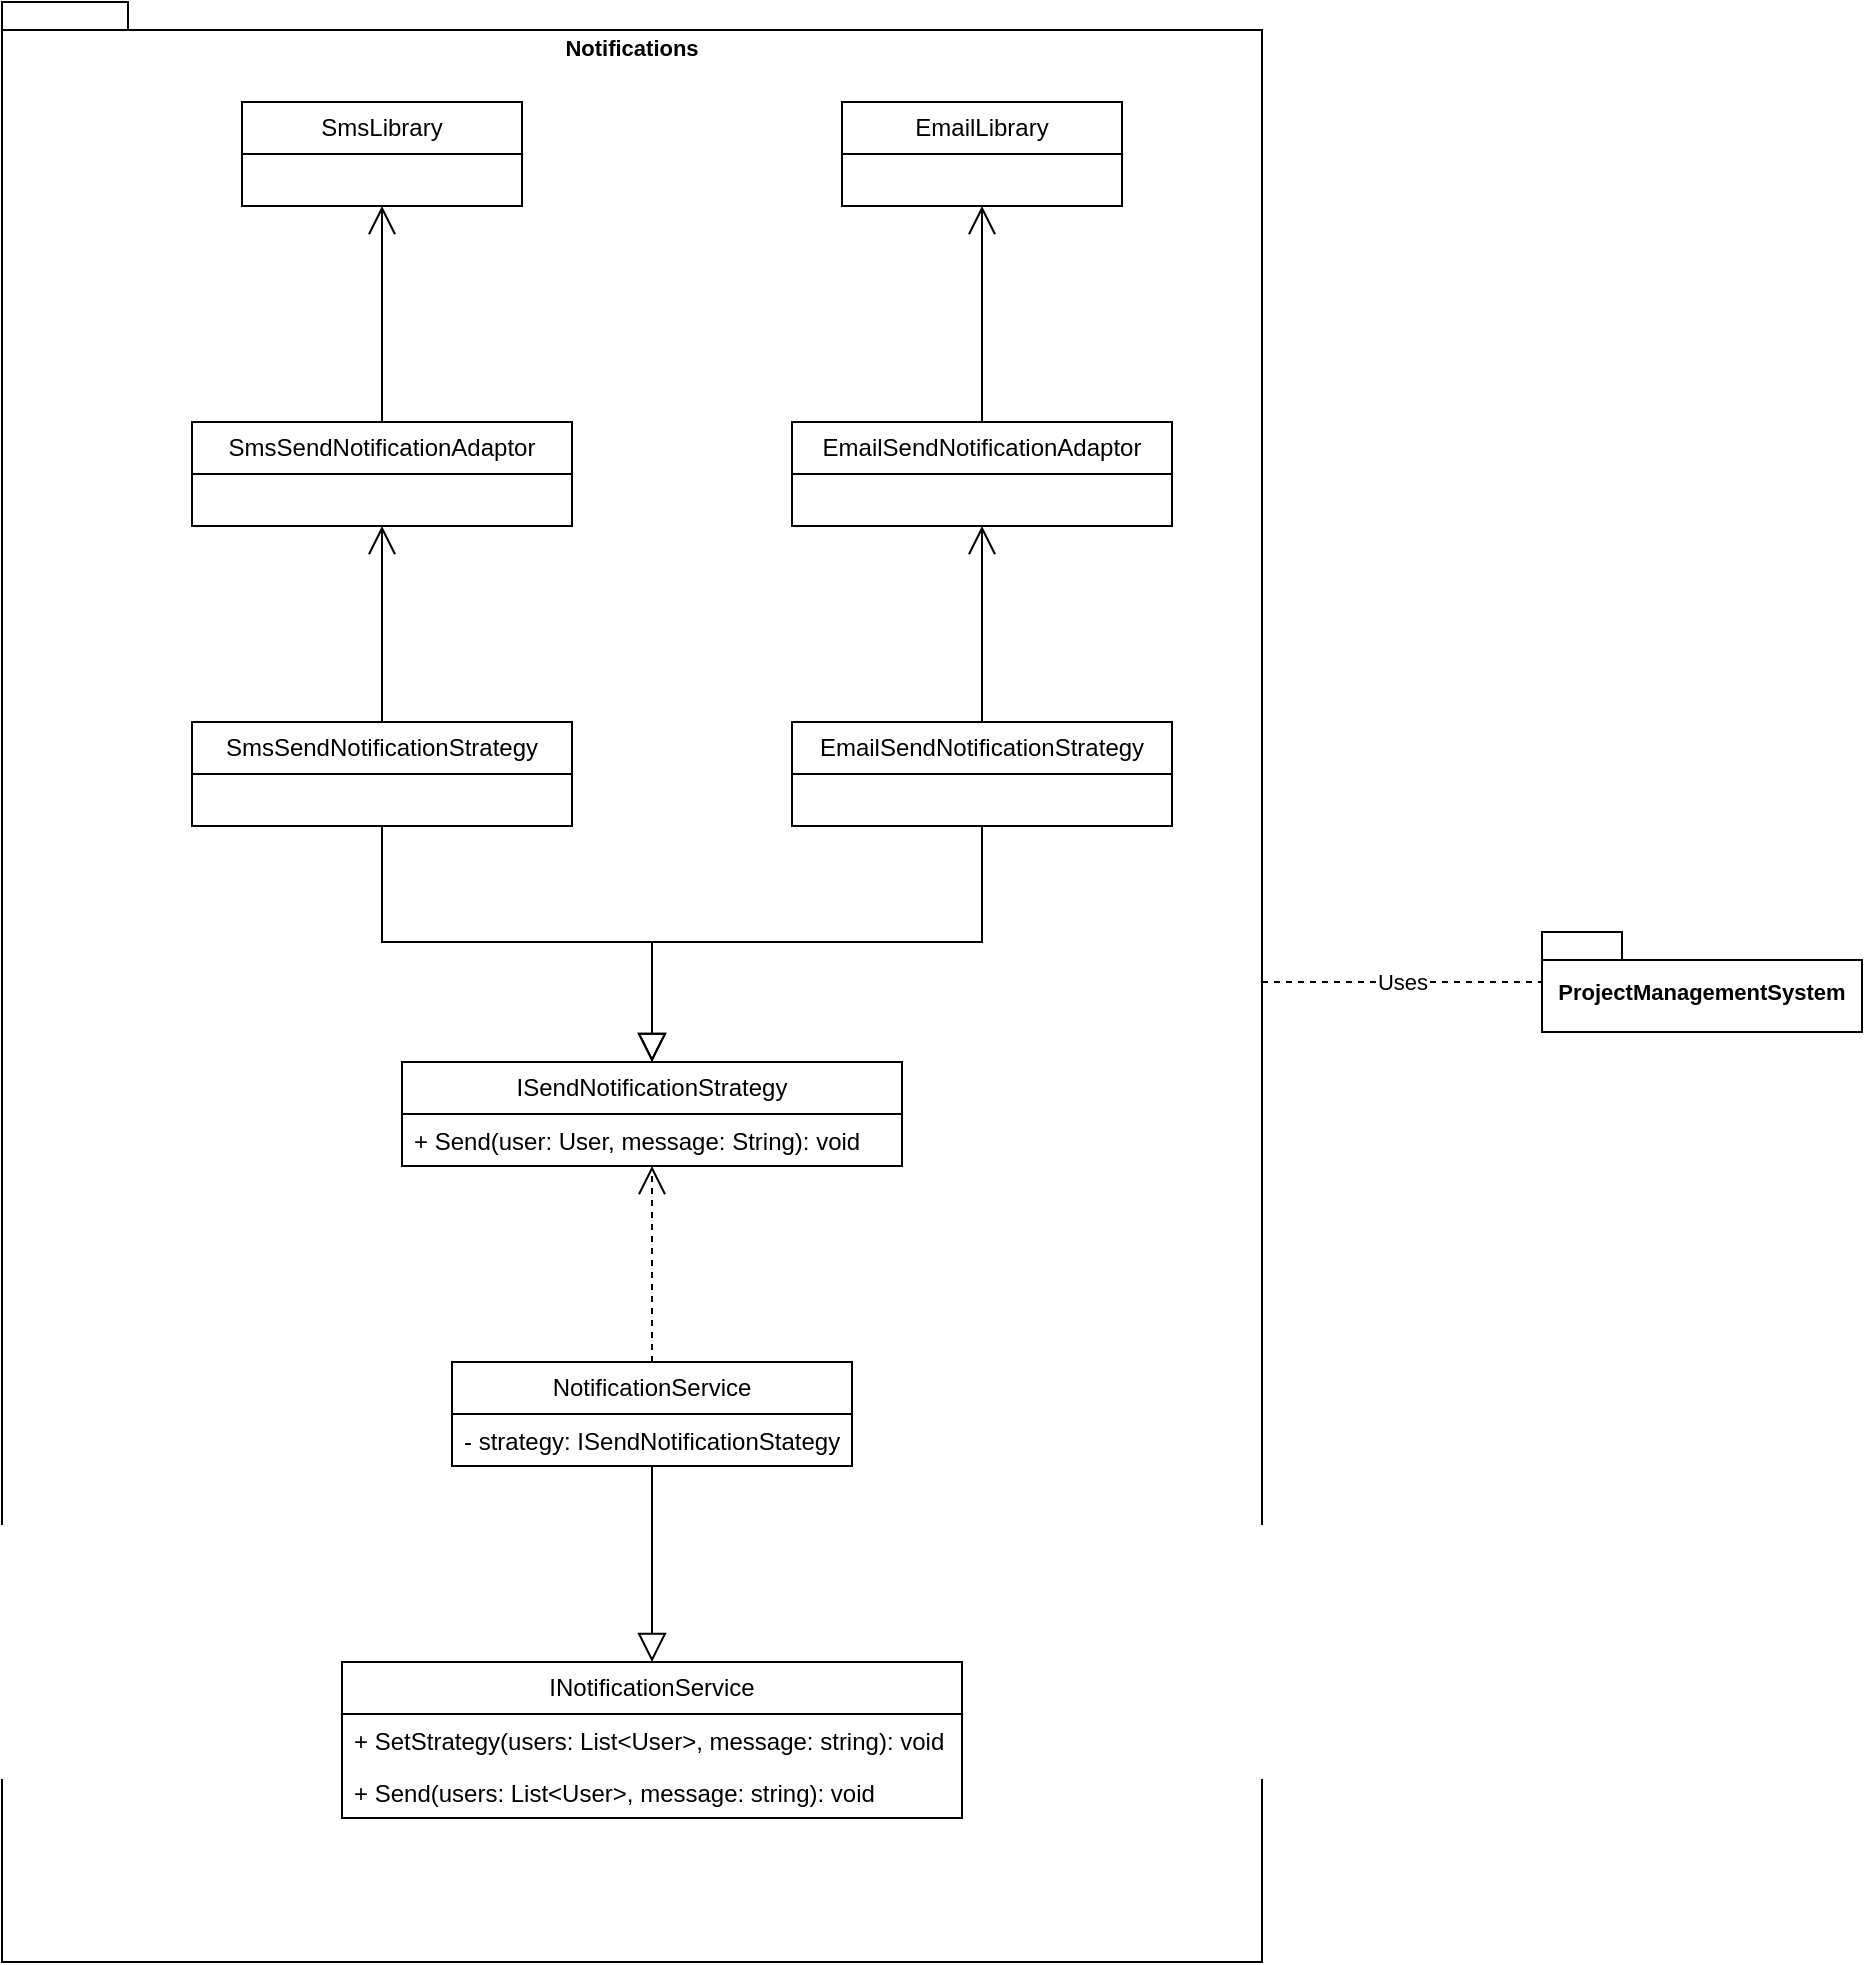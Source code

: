 <mxfile version="26.0.16" pages="4">
  <diagram name="Notifications" id="YHajpCu81Nbju0kvB8xl">
    <mxGraphModel dx="594" dy="1676" grid="1" gridSize="10" guides="1" tooltips="1" connect="1" arrows="1" fold="1" page="1" pageScale="1" pageWidth="850" pageHeight="1100" math="0" shadow="0">
      <root>
        <mxCell id="0" />
        <mxCell id="1" parent="0" />
        <mxCell id="TwC9vq39RKVhOEFL0OI5-55" value="Uses" style="edgeStyle=orthogonalEdgeStyle;shape=connector;rounded=0;orthogonalLoop=1;jettySize=auto;html=1;strokeColor=default;strokeWidth=1;align=center;verticalAlign=middle;fontFamily=Helvetica;fontSize=11;fontColor=default;labelBackgroundColor=default;startSize=12;endArrow=none;endFill=0;endSize=12;dashed=1;startFill=0;" parent="1" source="TwC9vq39RKVhOEFL0OI5-54" target="TwC9vq39RKVhOEFL0OI5-53" edge="1">
          <mxGeometry relative="1" as="geometry" />
        </mxCell>
        <mxCell id="TwC9vq39RKVhOEFL0OI5-54" value="Notifications" style="shape=folder;fontStyle=1;spacingTop=10;tabWidth=40;tabHeight=14;tabPosition=left;html=1;whiteSpace=wrap;fontFamily=Helvetica;fontSize=11;fontColor=default;labelBackgroundColor=default;verticalAlign=top;" parent="1" vertex="1">
          <mxGeometry x="140" y="150" width="630" height="980" as="geometry" />
        </mxCell>
        <mxCell id="TwC9vq39RKVhOEFL0OI5-1" value="SmsLibrary" style="swimlane;fontStyle=0;childLayout=stackLayout;horizontal=1;startSize=26;fillColor=none;horizontalStack=0;resizeParent=1;resizeParentMax=0;resizeLast=0;collapsible=1;marginBottom=0;whiteSpace=wrap;html=1;" parent="1" vertex="1">
          <mxGeometry x="260" y="200" width="140" height="52" as="geometry" />
        </mxCell>
        <mxCell id="TwC9vq39RKVhOEFL0OI5-5" value="EmailLibrary" style="swimlane;fontStyle=0;childLayout=stackLayout;horizontal=1;startSize=26;fillColor=none;horizontalStack=0;resizeParent=1;resizeParentMax=0;resizeLast=0;collapsible=1;marginBottom=0;whiteSpace=wrap;html=1;" parent="1" vertex="1">
          <mxGeometry x="560" y="200" width="140" height="52" as="geometry" />
        </mxCell>
        <mxCell id="TwC9vq39RKVhOEFL0OI5-37" style="edgeStyle=orthogonalEdgeStyle;rounded=0;orthogonalLoop=1;jettySize=auto;html=1;endArrow=open;endFill=0;strokeWidth=1;startSize=12;endSize=12;" parent="1" source="TwC9vq39RKVhOEFL0OI5-9" target="TwC9vq39RKVhOEFL0OI5-1" edge="1">
          <mxGeometry relative="1" as="geometry" />
        </mxCell>
        <mxCell id="TwC9vq39RKVhOEFL0OI5-9" value="SmsSendNotificationAdaptor" style="swimlane;fontStyle=0;childLayout=stackLayout;horizontal=1;startSize=26;fillColor=none;horizontalStack=0;resizeParent=1;resizeParentMax=0;resizeLast=0;collapsible=1;marginBottom=0;whiteSpace=wrap;html=1;" parent="1" vertex="1">
          <mxGeometry x="235" y="360" width="190" height="52" as="geometry" />
        </mxCell>
        <mxCell id="TwC9vq39RKVhOEFL0OI5-46" style="edgeStyle=orthogonalEdgeStyle;shape=connector;rounded=0;orthogonalLoop=1;jettySize=auto;html=1;strokeColor=default;strokeWidth=1;align=center;verticalAlign=middle;fontFamily=Helvetica;fontSize=11;fontColor=default;labelBackgroundColor=default;startSize=12;endArrow=open;endFill=0;endSize=12;" parent="1" source="TwC9vq39RKVhOEFL0OI5-13" target="TwC9vq39RKVhOEFL0OI5-5" edge="1">
          <mxGeometry relative="1" as="geometry" />
        </mxCell>
        <mxCell id="TwC9vq39RKVhOEFL0OI5-13" value="EmailSendNotificationAdaptor" style="swimlane;fontStyle=0;childLayout=stackLayout;horizontal=1;startSize=26;fillColor=none;horizontalStack=0;resizeParent=1;resizeParentMax=0;resizeLast=0;collapsible=1;marginBottom=0;whiteSpace=wrap;html=1;" parent="1" vertex="1">
          <mxGeometry x="535" y="360" width="190" height="52" as="geometry" />
        </mxCell>
        <mxCell id="TwC9vq39RKVhOEFL0OI5-48" style="edgeStyle=orthogonalEdgeStyle;shape=connector;rounded=0;orthogonalLoop=1;jettySize=auto;html=1;strokeColor=default;strokeWidth=1;align=center;verticalAlign=middle;fontFamily=Helvetica;fontSize=11;fontColor=default;labelBackgroundColor=default;startSize=12;endArrow=open;endFill=0;endSize=12;" parent="1" source="TwC9vq39RKVhOEFL0OI5-17" target="TwC9vq39RKVhOEFL0OI5-9" edge="1">
          <mxGeometry relative="1" as="geometry" />
        </mxCell>
        <mxCell id="TwC9vq39RKVhOEFL0OI5-17" value="SmsSendNotificationStrategy" style="swimlane;fontStyle=0;childLayout=stackLayout;horizontal=1;startSize=26;fillColor=none;horizontalStack=0;resizeParent=1;resizeParentMax=0;resizeLast=0;collapsible=1;marginBottom=0;whiteSpace=wrap;html=1;" parent="1" vertex="1">
          <mxGeometry x="235" y="510" width="190" height="52" as="geometry" />
        </mxCell>
        <mxCell id="TwC9vq39RKVhOEFL0OI5-47" style="edgeStyle=orthogonalEdgeStyle;shape=connector;rounded=0;orthogonalLoop=1;jettySize=auto;html=1;strokeColor=default;strokeWidth=1;align=center;verticalAlign=middle;fontFamily=Helvetica;fontSize=11;fontColor=default;labelBackgroundColor=default;startSize=12;endArrow=open;endFill=0;endSize=12;" parent="1" source="TwC9vq39RKVhOEFL0OI5-21" target="TwC9vq39RKVhOEFL0OI5-13" edge="1">
          <mxGeometry relative="1" as="geometry" />
        </mxCell>
        <mxCell id="TwC9vq39RKVhOEFL0OI5-21" value="EmailSendNotificationStrategy" style="swimlane;fontStyle=0;childLayout=stackLayout;horizontal=1;startSize=26;fillColor=none;horizontalStack=0;resizeParent=1;resizeParentMax=0;resizeLast=0;collapsible=1;marginBottom=0;whiteSpace=wrap;html=1;" parent="1" vertex="1">
          <mxGeometry x="535" y="510" width="190" height="52" as="geometry" />
        </mxCell>
        <mxCell id="TwC9vq39RKVhOEFL0OI5-49" style="edgeStyle=orthogonalEdgeStyle;shape=connector;rounded=0;orthogonalLoop=1;jettySize=auto;html=1;strokeColor=default;strokeWidth=1;align=center;verticalAlign=middle;fontFamily=Helvetica;fontSize=11;fontColor=default;labelBackgroundColor=default;startSize=12;endArrow=none;endFill=0;endSize=12;startFill=0;startArrow=block;" parent="1" source="TwC9vq39RKVhOEFL0OI5-25" target="TwC9vq39RKVhOEFL0OI5-21" edge="1">
          <mxGeometry relative="1" as="geometry">
            <Array as="points">
              <mxPoint x="465" y="620" />
              <mxPoint x="630" y="620" />
            </Array>
          </mxGeometry>
        </mxCell>
        <mxCell id="TwC9vq39RKVhOEFL0OI5-50" style="edgeStyle=orthogonalEdgeStyle;shape=connector;rounded=0;orthogonalLoop=1;jettySize=auto;html=1;strokeColor=default;strokeWidth=1;align=center;verticalAlign=middle;fontFamily=Helvetica;fontSize=11;fontColor=default;labelBackgroundColor=default;startSize=12;endArrow=none;endFill=0;endSize=12;startArrow=block;startFill=0;" parent="1" source="TwC9vq39RKVhOEFL0OI5-25" target="TwC9vq39RKVhOEFL0OI5-17" edge="1">
          <mxGeometry relative="1" as="geometry">
            <Array as="points">
              <mxPoint x="465" y="620" />
              <mxPoint x="330" y="620" />
            </Array>
          </mxGeometry>
        </mxCell>
        <mxCell id="TwC9vq39RKVhOEFL0OI5-25" value="ISendNotificationStrategy" style="swimlane;fontStyle=0;childLayout=stackLayout;horizontal=1;startSize=26;fillColor=none;horizontalStack=0;resizeParent=1;resizeParentMax=0;resizeLast=0;collapsible=1;marginBottom=0;whiteSpace=wrap;html=1;" parent="1" vertex="1">
          <mxGeometry x="340" y="680" width="250" height="52" as="geometry" />
        </mxCell>
        <mxCell id="TwC9vq39RKVhOEFL0OI5-26" value="+ Send(user: User, message: String): void" style="text;strokeColor=none;fillColor=none;align=left;verticalAlign=top;spacingLeft=4;spacingRight=4;overflow=hidden;rotatable=0;points=[[0,0.5],[1,0.5]];portConstraint=eastwest;whiteSpace=wrap;html=1;" parent="TwC9vq39RKVhOEFL0OI5-25" vertex="1">
          <mxGeometry y="26" width="250" height="26" as="geometry" />
        </mxCell>
        <mxCell id="TwC9vq39RKVhOEFL0OI5-51" style="edgeStyle=orthogonalEdgeStyle;shape=connector;rounded=0;orthogonalLoop=1;jettySize=auto;html=1;strokeColor=default;strokeWidth=1;align=center;verticalAlign=middle;fontFamily=Helvetica;fontSize=11;fontColor=default;labelBackgroundColor=default;startSize=12;endArrow=open;endFill=0;endSize=12;dashed=1;" parent="1" source="TwC9vq39RKVhOEFL0OI5-29" target="TwC9vq39RKVhOEFL0OI5-25" edge="1">
          <mxGeometry relative="1" as="geometry" />
        </mxCell>
        <mxCell id="TwC9vq39RKVhOEFL0OI5-29" value="NotificationService" style="swimlane;fontStyle=0;childLayout=stackLayout;horizontal=1;startSize=26;fillColor=none;horizontalStack=0;resizeParent=1;resizeParentMax=0;resizeLast=0;collapsible=1;marginBottom=0;whiteSpace=wrap;html=1;" parent="1" vertex="1">
          <mxGeometry x="365" y="830" width="200" height="52" as="geometry" />
        </mxCell>
        <mxCell id="TwC9vq39RKVhOEFL0OI5-30" value="- strategy: ISendNotificationStategy" style="text;strokeColor=none;fillColor=none;align=left;verticalAlign=top;spacingLeft=4;spacingRight=4;overflow=hidden;rotatable=0;points=[[0,0.5],[1,0.5]];portConstraint=eastwest;whiteSpace=wrap;html=1;" parent="TwC9vq39RKVhOEFL0OI5-29" vertex="1">
          <mxGeometry y="26" width="200" height="26" as="geometry" />
        </mxCell>
        <mxCell id="TwC9vq39RKVhOEFL0OI5-52" style="edgeStyle=orthogonalEdgeStyle;shape=connector;rounded=0;orthogonalLoop=1;jettySize=auto;html=1;strokeColor=default;strokeWidth=1;align=center;verticalAlign=middle;fontFamily=Helvetica;fontSize=11;fontColor=default;labelBackgroundColor=default;startSize=12;endArrow=none;endFill=0;endSize=12;startArrow=block;startFill=0;" parent="1" source="TwC9vq39RKVhOEFL0OI5-33" target="TwC9vq39RKVhOEFL0OI5-29" edge="1">
          <mxGeometry relative="1" as="geometry" />
        </mxCell>
        <mxCell id="TwC9vq39RKVhOEFL0OI5-33" value="INotificationService" style="swimlane;fontStyle=0;childLayout=stackLayout;horizontal=1;startSize=26;fillColor=none;horizontalStack=0;resizeParent=1;resizeParentMax=0;resizeLast=0;collapsible=1;marginBottom=0;whiteSpace=wrap;html=1;" parent="1" vertex="1">
          <mxGeometry x="310" y="980" width="310" height="78" as="geometry" />
        </mxCell>
        <mxCell id="n7ydRPRzHnPp3bV-fV2E-1" value="+ SetStrategy(users: List&amp;lt;User&amp;gt;, message: string): void" style="text;strokeColor=none;fillColor=none;align=left;verticalAlign=top;spacingLeft=4;spacingRight=4;overflow=hidden;rotatable=0;points=[[0,0.5],[1,0.5]];portConstraint=eastwest;whiteSpace=wrap;html=1;" vertex="1" parent="TwC9vq39RKVhOEFL0OI5-33">
          <mxGeometry y="26" width="310" height="26" as="geometry" />
        </mxCell>
        <mxCell id="TwC9vq39RKVhOEFL0OI5-35" value="+ Send(users: List&amp;lt;User&amp;gt;, message: string): void" style="text;strokeColor=none;fillColor=none;align=left;verticalAlign=top;spacingLeft=4;spacingRight=4;overflow=hidden;rotatable=0;points=[[0,0.5],[1,0.5]];portConstraint=eastwest;whiteSpace=wrap;html=1;" parent="TwC9vq39RKVhOEFL0OI5-33" vertex="1">
          <mxGeometry y="52" width="310" height="26" as="geometry" />
        </mxCell>
        <mxCell id="TwC9vq39RKVhOEFL0OI5-53" value="ProjectManagementSystem" style="shape=folder;fontStyle=1;spacingTop=10;tabWidth=40;tabHeight=14;tabPosition=left;html=1;whiteSpace=wrap;fontFamily=Helvetica;fontSize=11;fontColor=default;labelBackgroundColor=default;" parent="1" vertex="1">
          <mxGeometry x="910" y="615" width="160" height="50" as="geometry" />
        </mxCell>
      </root>
    </mxGraphModel>
  </diagram>
  <diagram id="f_OKBNlPJ251px4nfyG9" name="VersionControl">
    <mxGraphModel dx="1687" dy="984" grid="1" gridSize="10" guides="1" tooltips="1" connect="1" arrows="1" fold="1" page="1" pageScale="1" pageWidth="850" pageHeight="1100" math="0" shadow="0">
      <root>
        <mxCell id="0" />
        <mxCell id="1" parent="0" />
        <mxCell id="XqCs6jha_28srarafWPw-1" value="VersionControl" style="shape=folder;fontStyle=1;spacingTop=10;tabWidth=40;tabHeight=14;tabPosition=left;html=1;whiteSpace=wrap;fontFamily=Helvetica;fontSize=11;fontColor=default;labelBackgroundColor=default;verticalAlign=top;" vertex="1" parent="1">
          <mxGeometry x="190" y="200" width="830" height="470" as="geometry" />
        </mxCell>
        <mxCell id="XqCs6jha_28srarafWPw-38" style="edgeStyle=orthogonalEdgeStyle;shape=connector;rounded=0;orthogonalLoop=1;jettySize=auto;html=1;strokeColor=default;strokeWidth=1;align=center;verticalAlign=middle;fontFamily=Helvetica;fontSize=11;fontColor=default;labelBackgroundColor=default;startSize=12;endArrow=open;endFill=0;endSize=12;" edge="1" parent="1" source="XqCs6jha_28srarafWPw-2" target="XqCs6jha_28srarafWPw-43">
          <mxGeometry relative="1" as="geometry">
            <Array as="points">
              <mxPoint x="600" y="410" />
              <mxPoint x="315" y="410" />
            </Array>
          </mxGeometry>
        </mxCell>
        <mxCell id="XqCs6jha_28srarafWPw-39" style="edgeStyle=orthogonalEdgeStyle;shape=connector;rounded=0;orthogonalLoop=1;jettySize=auto;html=1;strokeColor=default;strokeWidth=1;align=center;verticalAlign=middle;fontFamily=Helvetica;fontSize=11;fontColor=default;labelBackgroundColor=default;startSize=12;endArrow=open;endFill=0;endSize=12;" edge="1" parent="1" source="XqCs6jha_28srarafWPw-2" target="XqCs6jha_28srarafWPw-18">
          <mxGeometry relative="1" as="geometry">
            <Array as="points">
              <mxPoint x="600" y="410" />
              <mxPoint x="510" y="410" />
            </Array>
          </mxGeometry>
        </mxCell>
        <mxCell id="XqCs6jha_28srarafWPw-40" style="edgeStyle=orthogonalEdgeStyle;shape=connector;rounded=0;orthogonalLoop=1;jettySize=auto;html=1;strokeColor=default;strokeWidth=1;align=center;verticalAlign=middle;fontFamily=Helvetica;fontSize=11;fontColor=default;labelBackgroundColor=default;startSize=12;endArrow=open;endFill=0;endSize=12;" edge="1" parent="1" source="XqCs6jha_28srarafWPw-2" target="XqCs6jha_28srarafWPw-22">
          <mxGeometry relative="1" as="geometry">
            <Array as="points">
              <mxPoint x="600" y="410" />
              <mxPoint x="705" y="410" />
            </Array>
          </mxGeometry>
        </mxCell>
        <mxCell id="XqCs6jha_28srarafWPw-41" style="edgeStyle=orthogonalEdgeStyle;shape=connector;rounded=0;orthogonalLoop=1;jettySize=auto;html=1;strokeColor=default;strokeWidth=1;align=center;verticalAlign=middle;fontFamily=Helvetica;fontSize=11;fontColor=default;labelBackgroundColor=default;startSize=12;endArrow=open;endFill=0;endSize=12;" edge="1" parent="1" source="XqCs6jha_28srarafWPw-2" target="XqCs6jha_28srarafWPw-26">
          <mxGeometry relative="1" as="geometry">
            <Array as="points">
              <mxPoint x="600" y="410" />
              <mxPoint x="900" y="410" />
            </Array>
          </mxGeometry>
        </mxCell>
        <mxCell id="XqCs6jha_28srarafWPw-2" value="GitVersionControl" style="swimlane;fontStyle=0;childLayout=stackLayout;horizontal=1;startSize=26;fillColor=none;horizontalStack=0;resizeParent=1;resizeParentMax=0;resizeLast=0;collapsible=1;marginBottom=0;whiteSpace=wrap;html=1;fontFamily=Helvetica;fontSize=11;fontColor=default;labelBackgroundColor=default;" vertex="1" parent="1">
          <mxGeometry x="535" y="286" width="140" height="52" as="geometry" />
        </mxCell>
        <mxCell id="XqCs6jha_28srarafWPw-37" style="edgeStyle=orthogonalEdgeStyle;shape=connector;rounded=0;orthogonalLoop=1;jettySize=auto;html=1;strokeColor=default;strokeWidth=1;align=center;verticalAlign=middle;fontFamily=Helvetica;fontSize=11;fontColor=default;labelBackgroundColor=default;startSize=12;endArrow=none;endFill=0;endSize=12;startArrow=block;startFill=0;dashed=1;" edge="1" parent="1" source="XqCs6jha_28srarafWPw-6" target="XqCs6jha_28srarafWPw-2">
          <mxGeometry relative="1" as="geometry" />
        </mxCell>
        <mxCell id="XqCs6jha_28srarafWPw-6" value="IGitVersionControl" style="swimlane;fontStyle=0;childLayout=stackLayout;horizontal=1;startSize=26;fillColor=none;horizontalStack=0;resizeParent=1;resizeParentMax=0;resizeLast=0;collapsible=1;marginBottom=0;whiteSpace=wrap;html=1;fontFamily=Helvetica;fontSize=11;fontColor=default;labelBackgroundColor=default;" vertex="1" parent="1">
          <mxGeometry x="785" y="247" width="140" height="130" as="geometry" />
        </mxCell>
        <mxCell id="XqCs6jha_28srarafWPw-8" value="+ Branch(): void" style="text;strokeColor=none;fillColor=none;align=left;verticalAlign=top;spacingLeft=4;spacingRight=4;overflow=hidden;rotatable=0;points=[[0,0.5],[1,0.5]];portConstraint=eastwest;whiteSpace=wrap;html=1;fontFamily=Helvetica;fontSize=11;fontColor=default;labelBackgroundColor=default;" vertex="1" parent="XqCs6jha_28srarafWPw-6">
          <mxGeometry y="26" width="140" height="26" as="geometry" />
        </mxCell>
        <mxCell id="XqCs6jha_28srarafWPw-7" value="+ Commit(): void" style="text;strokeColor=none;fillColor=none;align=left;verticalAlign=top;spacingLeft=4;spacingRight=4;overflow=hidden;rotatable=0;points=[[0,0.5],[1,0.5]];portConstraint=eastwest;whiteSpace=wrap;html=1;fontFamily=Helvetica;fontSize=11;fontColor=default;labelBackgroundColor=default;" vertex="1" parent="XqCs6jha_28srarafWPw-6">
          <mxGeometry y="52" width="140" height="26" as="geometry" />
        </mxCell>
        <mxCell id="XqCs6jha_28srarafWPw-9" value="+ Fetch(): void" style="text;strokeColor=none;fillColor=none;align=left;verticalAlign=top;spacingLeft=4;spacingRight=4;overflow=hidden;rotatable=0;points=[[0,0.5],[1,0.5]];portConstraint=eastwest;whiteSpace=wrap;html=1;fontFamily=Helvetica;fontSize=11;fontColor=default;labelBackgroundColor=default;" vertex="1" parent="XqCs6jha_28srarafWPw-6">
          <mxGeometry y="78" width="140" height="26" as="geometry" />
        </mxCell>
        <mxCell id="XqCs6jha_28srarafWPw-36" value="+ Push(): void" style="text;strokeColor=none;fillColor=none;align=left;verticalAlign=top;spacingLeft=4;spacingRight=4;overflow=hidden;rotatable=0;points=[[0,0.5],[1,0.5]];portConstraint=eastwest;whiteSpace=wrap;html=1;fontFamily=Helvetica;fontSize=11;fontColor=default;labelBackgroundColor=default;" vertex="1" parent="XqCs6jha_28srarafWPw-6">
          <mxGeometry y="104" width="140" height="26" as="geometry" />
        </mxCell>
        <mxCell id="XqCs6jha_28srarafWPw-14" value="BranchGitVersionControlAction" style="swimlane;fontStyle=0;childLayout=stackLayout;horizontal=1;startSize=26;fillColor=none;horizontalStack=0;resizeParent=1;resizeParentMax=0;resizeLast=0;collapsible=1;marginBottom=0;whiteSpace=wrap;html=1;fontFamily=Helvetica;fontSize=11;fontColor=default;labelBackgroundColor=default;" vertex="1" parent="1">
          <mxGeometry x="230" y="590" width="170" height="52" as="geometry" />
        </mxCell>
        <mxCell id="XqCs6jha_28srarafWPw-49" style="edgeStyle=orthogonalEdgeStyle;shape=connector;rounded=0;orthogonalLoop=1;jettySize=auto;html=1;entryX=0.5;entryY=0;entryDx=0;entryDy=0;strokeColor=default;strokeWidth=1;align=center;verticalAlign=middle;fontFamily=Helvetica;fontSize=11;fontColor=default;labelBackgroundColor=default;startSize=12;endArrow=none;endFill=0;endSize=12;startArrow=block;startFill=0;dashed=1;" edge="1" parent="1" source="XqCs6jha_28srarafWPw-18" target="XqCs6jha_28srarafWPw-46">
          <mxGeometry relative="1" as="geometry" />
        </mxCell>
        <mxCell id="XqCs6jha_28srarafWPw-18" value="&lt;div&gt;&amp;lt;&amp;lt;interface&amp;gt;&amp;gt;&lt;/div&gt;CommitGitVersionControlAction" style="swimlane;fontStyle=0;childLayout=stackLayout;horizontal=1;startSize=46;fillColor=none;horizontalStack=0;resizeParent=1;resizeParentMax=0;resizeLast=0;collapsible=1;marginBottom=0;whiteSpace=wrap;html=1;fontFamily=Helvetica;fontSize=11;fontColor=default;labelBackgroundColor=default;" vertex="1" parent="1">
          <mxGeometry x="425" y="454" width="170" height="72" as="geometry" />
        </mxCell>
        <mxCell id="XqCs6jha_28srarafWPw-52" value="+ Commit(message: string): void" style="text;strokeColor=none;fillColor=none;align=left;verticalAlign=top;spacingLeft=4;spacingRight=4;overflow=hidden;rotatable=0;points=[[0,0.5],[1,0.5]];portConstraint=eastwest;whiteSpace=wrap;html=1;fontFamily=Helvetica;fontSize=11;fontColor=default;labelBackgroundColor=default;" vertex="1" parent="XqCs6jha_28srarafWPw-18">
          <mxGeometry y="46" width="170" height="26" as="geometry" />
        </mxCell>
        <mxCell id="XqCs6jha_28srarafWPw-50" style="edgeStyle=orthogonalEdgeStyle;shape=connector;rounded=0;orthogonalLoop=1;jettySize=auto;html=1;strokeColor=default;strokeWidth=1;align=center;verticalAlign=middle;fontFamily=Helvetica;fontSize=11;fontColor=default;labelBackgroundColor=default;startSize=12;endArrow=none;endFill=0;endSize=12;startArrow=block;startFill=0;dashed=1;" edge="1" parent="1" source="XqCs6jha_28srarafWPw-22" target="XqCs6jha_28srarafWPw-47">
          <mxGeometry relative="1" as="geometry" />
        </mxCell>
        <mxCell id="XqCs6jha_28srarafWPw-22" value="&lt;div&gt;&amp;lt;&amp;lt;interface&amp;gt;&amp;gt;&lt;/div&gt;FetchGitVersionControlAction" style="swimlane;fontStyle=0;childLayout=stackLayout;horizontal=1;startSize=46;fillColor=none;horizontalStack=0;resizeParent=1;resizeParentMax=0;resizeLast=0;collapsible=1;marginBottom=0;whiteSpace=wrap;html=1;fontFamily=Helvetica;fontSize=11;fontColor=default;labelBackgroundColor=default;" vertex="1" parent="1">
          <mxGeometry x="625" y="454" width="160" height="72" as="geometry" />
        </mxCell>
        <mxCell id="XqCs6jha_28srarafWPw-53" value="+ Fetch(): void" style="text;strokeColor=none;fillColor=none;align=left;verticalAlign=top;spacingLeft=4;spacingRight=4;overflow=hidden;rotatable=0;points=[[0,0.5],[1,0.5]];portConstraint=eastwest;whiteSpace=wrap;html=1;fontFamily=Helvetica;fontSize=11;fontColor=default;labelBackgroundColor=default;" vertex="1" parent="XqCs6jha_28srarafWPw-22">
          <mxGeometry y="46" width="160" height="26" as="geometry" />
        </mxCell>
        <mxCell id="XqCs6jha_28srarafWPw-51" style="edgeStyle=orthogonalEdgeStyle;shape=connector;rounded=0;orthogonalLoop=1;jettySize=auto;html=1;strokeColor=default;strokeWidth=1;align=center;verticalAlign=middle;fontFamily=Helvetica;fontSize=11;fontColor=default;labelBackgroundColor=default;startSize=12;endArrow=none;endFill=0;endSize=12;startArrow=block;startFill=0;dashed=1;" edge="1" parent="1" source="XqCs6jha_28srarafWPw-26" target="XqCs6jha_28srarafWPw-48">
          <mxGeometry relative="1" as="geometry" />
        </mxCell>
        <mxCell id="XqCs6jha_28srarafWPw-26" value="&lt;div&gt;&amp;lt;&amp;lt;interface&amp;gt;&amp;gt;&lt;/div&gt;PushGitVersionControlAction" style="swimlane;fontStyle=0;childLayout=stackLayout;horizontal=1;startSize=46;fillColor=none;horizontalStack=0;resizeParent=1;resizeParentMax=0;resizeLast=0;collapsible=1;marginBottom=0;whiteSpace=wrap;html=1;fontFamily=Helvetica;fontSize=11;fontColor=default;labelBackgroundColor=default;" vertex="1" parent="1">
          <mxGeometry x="820" y="454" width="160" height="72" as="geometry" />
        </mxCell>
        <mxCell id="XqCs6jha_28srarafWPw-54" value="+ Push(): void" style="text;strokeColor=none;fillColor=none;align=left;verticalAlign=top;spacingLeft=4;spacingRight=4;overflow=hidden;rotatable=0;points=[[0,0.5],[1,0.5]];portConstraint=eastwest;whiteSpace=wrap;html=1;fontFamily=Helvetica;fontSize=11;fontColor=default;labelBackgroundColor=default;" vertex="1" parent="XqCs6jha_28srarafWPw-26">
          <mxGeometry y="46" width="160" height="26" as="geometry" />
        </mxCell>
        <mxCell id="XqCs6jha_28srarafWPw-45" style="edgeStyle=orthogonalEdgeStyle;shape=connector;rounded=0;orthogonalLoop=1;jettySize=auto;html=1;strokeColor=default;strokeWidth=1;align=center;verticalAlign=middle;fontFamily=Helvetica;fontSize=11;fontColor=default;labelBackgroundColor=default;startSize=12;endArrow=none;endFill=0;endSize=12;startArrow=block;startFill=0;dashed=1;" edge="1" parent="1" source="XqCs6jha_28srarafWPw-43" target="XqCs6jha_28srarafWPw-14">
          <mxGeometry relative="1" as="geometry" />
        </mxCell>
        <mxCell id="XqCs6jha_28srarafWPw-43" value="&lt;div&gt;&amp;lt;&amp;lt;interface&amp;gt;&amp;gt;&lt;/div&gt;IBranchGitVersionControlAction" style="swimlane;fontStyle=0;childLayout=stackLayout;horizontal=1;startSize=46;fillColor=none;horizontalStack=0;resizeParent=1;resizeParentMax=0;resizeLast=0;collapsible=1;marginBottom=0;whiteSpace=wrap;html=1;fontFamily=Helvetica;fontSize=11;fontColor=default;labelBackgroundColor=default;" vertex="1" parent="1">
          <mxGeometry x="220" y="454" width="190" height="72" as="geometry" />
        </mxCell>
        <mxCell id="XqCs6jha_28srarafWPw-44" value="+ Branch(branchName: string): void" style="text;strokeColor=none;fillColor=none;align=left;verticalAlign=top;spacingLeft=4;spacingRight=4;overflow=hidden;rotatable=0;points=[[0,0.5],[1,0.5]];portConstraint=eastwest;whiteSpace=wrap;html=1;fontFamily=Helvetica;fontSize=11;fontColor=default;labelBackgroundColor=default;" vertex="1" parent="XqCs6jha_28srarafWPw-43">
          <mxGeometry y="46" width="190" height="26" as="geometry" />
        </mxCell>
        <mxCell id="XqCs6jha_28srarafWPw-46" value="CommitGitVersionControlAction" style="swimlane;fontStyle=0;childLayout=stackLayout;horizontal=1;startSize=26;fillColor=none;horizontalStack=0;resizeParent=1;resizeParentMax=0;resizeLast=0;collapsible=1;marginBottom=0;whiteSpace=wrap;html=1;fontFamily=Helvetica;fontSize=11;fontColor=default;labelBackgroundColor=default;" vertex="1" parent="1">
          <mxGeometry x="425" y="590" width="170" height="52" as="geometry" />
        </mxCell>
        <mxCell id="XqCs6jha_28srarafWPw-47" value="FetchGitVersionControlAction" style="swimlane;fontStyle=0;childLayout=stackLayout;horizontal=1;startSize=26;fillColor=none;horizontalStack=0;resizeParent=1;resizeParentMax=0;resizeLast=0;collapsible=1;marginBottom=0;whiteSpace=wrap;html=1;fontFamily=Helvetica;fontSize=11;fontColor=default;labelBackgroundColor=default;" vertex="1" parent="1">
          <mxGeometry x="625" y="590" width="160" height="52" as="geometry" />
        </mxCell>
        <mxCell id="XqCs6jha_28srarafWPw-48" value="PushGitVersionControlAction" style="swimlane;fontStyle=0;childLayout=stackLayout;horizontal=1;startSize=26;fillColor=none;horizontalStack=0;resizeParent=1;resizeParentMax=0;resizeLast=0;collapsible=1;marginBottom=0;whiteSpace=wrap;html=1;fontFamily=Helvetica;fontSize=11;fontColor=default;labelBackgroundColor=default;" vertex="1" parent="1">
          <mxGeometry x="820" y="590" width="160" height="52" as="geometry" />
        </mxCell>
      </root>
    </mxGraphModel>
  </diagram>
  <diagram id="sgwrtLv7vi8BRDHB-7KS" name="DevOps">
    <mxGraphModel dx="1416" dy="1596" grid="1" gridSize="10" guides="1" tooltips="1" connect="1" arrows="1" fold="1" page="1" pageScale="1" pageWidth="850" pageHeight="1100" math="0" shadow="0">
      <root>
        <mxCell id="0" />
        <mxCell id="1" parent="0" />
        <mxCell id="wnxSNhhKYnTs5wvNVK_b-153" value="Uses" style="edgeStyle=orthogonalEdgeStyle;shape=connector;rounded=0;orthogonalLoop=1;jettySize=auto;html=1;strokeColor=default;strokeWidth=1;align=center;verticalAlign=middle;fontFamily=Helvetica;fontSize=11;fontColor=default;labelBackgroundColor=default;startSize=12;endArrow=open;endFill=0;endSize=12;dashed=1;" parent="1" source="wnxSNhhKYnTs5wvNVK_b-1" target="wnxSNhhKYnTs5wvNVK_b-152" edge="1">
          <mxGeometry relative="1" as="geometry">
            <Array as="points">
              <mxPoint x="35" y="150" />
              <mxPoint x="35" y="150" />
            </Array>
          </mxGeometry>
        </mxCell>
        <mxCell id="wnxSNhhKYnTs5wvNVK_b-1" value="DevOps" style="shape=folder;fontStyle=1;spacingTop=10;tabWidth=40;tabHeight=14;tabPosition=left;html=1;whiteSpace=wrap;fontFamily=Helvetica;fontSize=11;fontColor=default;labelBackgroundColor=default;verticalAlign=top;" parent="1" vertex="1">
          <mxGeometry x="-50" y="160" width="1760" height="1350" as="geometry" />
        </mxCell>
        <mxCell id="wnxSNhhKYnTs5wvNVK_b-15" style="edgeStyle=orthogonalEdgeStyle;shape=connector;rounded=0;orthogonalLoop=1;jettySize=auto;html=1;strokeColor=default;strokeWidth=1;align=center;verticalAlign=middle;fontFamily=Helvetica;fontSize=11;fontColor=default;labelBackgroundColor=default;startSize=12;endArrow=open;endFill=0;endSize=12;" parent="1" source="wnxSNhhKYnTs5wvNVK_b-2" target="wnxSNhhKYnTs5wvNVK_b-7" edge="1">
          <mxGeometry relative="1" as="geometry" />
        </mxCell>
        <mxCell id="wnxSNhhKYnTs5wvNVK_b-2" value="PipelineDirector" style="swimlane;fontStyle=0;childLayout=stackLayout;horizontal=1;startSize=26;fillColor=none;horizontalStack=0;resizeParent=1;resizeParentMax=0;resizeLast=0;collapsible=1;marginBottom=0;whiteSpace=wrap;html=1;fontFamily=Helvetica;fontSize=11;fontColor=default;labelBackgroundColor=default;" parent="1" vertex="1">
          <mxGeometry x="475" y="200" width="360" height="52" as="geometry" />
        </mxCell>
        <mxCell id="wnxSNhhKYnTs5wvNVK_b-3" value="+&amp;nbsp;&lt;span style=&quot;text-align: center;&quot;&gt;PipelineDirector(builder: IPipelineBuilder, isDeployPipeline: boolean)&lt;/span&gt;" style="text;strokeColor=none;fillColor=none;align=left;verticalAlign=top;spacingLeft=4;spacingRight=4;overflow=hidden;rotatable=0;points=[[0,0.5],[1,0.5]];portConstraint=eastwest;whiteSpace=wrap;html=1;fontFamily=Helvetica;fontSize=11;fontColor=default;labelBackgroundColor=default;" parent="wnxSNhhKYnTs5wvNVK_b-2" vertex="1">
          <mxGeometry y="26" width="360" height="26" as="geometry" />
        </mxCell>
        <mxCell id="wnxSNhhKYnTs5wvNVK_b-16" style="edgeStyle=orthogonalEdgeStyle;shape=connector;rounded=0;orthogonalLoop=1;jettySize=auto;html=1;strokeColor=default;strokeWidth=1;align=center;verticalAlign=middle;fontFamily=Helvetica;fontSize=11;fontColor=default;labelBackgroundColor=default;startSize=12;endArrow=none;endFill=0;endSize=12;startArrow=block;startFill=0;dashed=1;" parent="1" source="wnxSNhhKYnTs5wvNVK_b-7" target="wnxSNhhKYnTs5wvNVK_b-11" edge="1">
          <mxGeometry relative="1" as="geometry" />
        </mxCell>
        <mxCell id="wnxSNhhKYnTs5wvNVK_b-32" style="edgeStyle=orthogonalEdgeStyle;shape=connector;rounded=0;orthogonalLoop=1;jettySize=auto;html=1;strokeColor=default;strokeWidth=1;align=center;verticalAlign=middle;fontFamily=Helvetica;fontSize=11;fontColor=default;labelBackgroundColor=default;startSize=12;endArrow=open;endFill=0;endSize=12;" parent="1" source="wnxSNhhKYnTs5wvNVK_b-11" target="wnxSNhhKYnTs5wvNVK_b-17" edge="1">
          <mxGeometry relative="1" as="geometry">
            <Array as="points">
              <mxPoint x="960" y="570" />
              <mxPoint x="620" y="570" />
            </Array>
          </mxGeometry>
        </mxCell>
        <mxCell id="wnxSNhhKYnTs5wvNVK_b-7" value="IPipelineBuilder" style="swimlane;fontStyle=0;childLayout=stackLayout;horizontal=1;startSize=26;fillColor=none;horizontalStack=0;resizeParent=1;resizeParentMax=0;resizeLast=0;collapsible=1;marginBottom=0;whiteSpace=wrap;html=1;fontFamily=Helvetica;fontSize=11;fontColor=default;labelBackgroundColor=default;" parent="1" vertex="1">
          <mxGeometry x="490" y="310" width="330" height="208" as="geometry" />
        </mxCell>
        <mxCell id="wnxSNhhKYnTs5wvNVK_b-8" value="+ Build(): Pipeline" style="text;strokeColor=none;fillColor=none;align=left;verticalAlign=top;spacingLeft=4;spacingRight=4;overflow=hidden;rotatable=0;points=[[0,0.5],[1,0.5]];portConstraint=eastwest;whiteSpace=wrap;html=1;fontFamily=Helvetica;fontSize=11;fontColor=default;labelBackgroundColor=default;" parent="wnxSNhhKYnTs5wvNVK_b-7" vertex="1">
          <mxGeometry y="26" width="330" height="26" as="geometry" />
        </mxCell>
        <mxCell id="wnxSNhhKYnTs5wvNVK_b-9" value="+ AddBuildAction(action: BuildAction): IPipelineBuilder" style="text;strokeColor=none;fillColor=none;align=left;verticalAlign=top;spacingLeft=4;spacingRight=4;overflow=hidden;rotatable=0;points=[[0,0.5],[1,0.5]];portConstraint=eastwest;whiteSpace=wrap;html=1;fontFamily=Helvetica;fontSize=11;fontColor=default;labelBackgroundColor=default;" parent="wnxSNhhKYnTs5wvNVK_b-7" vertex="1">
          <mxGeometry y="52" width="330" height="26" as="geometry" />
        </mxCell>
        <mxCell id="wnxSNhhKYnTs5wvNVK_b-10" value="+ AddPackageAction(action: PackageAction): IPipelineBuilder" style="text;strokeColor=none;fillColor=none;align=left;verticalAlign=top;spacingLeft=4;spacingRight=4;overflow=hidden;rotatable=0;points=[[0,0.5],[1,0.5]];portConstraint=eastwest;whiteSpace=wrap;html=1;fontFamily=Helvetica;fontSize=11;fontColor=default;labelBackgroundColor=default;" parent="wnxSNhhKYnTs5wvNVK_b-7" vertex="1">
          <mxGeometry y="78" width="330" height="26" as="geometry" />
        </mxCell>
        <mxCell id="wnxSNhhKYnTs5wvNVK_b-35" value="+ AddSourceAction(action: SourceAction): IPipelineBuilder" style="text;strokeColor=none;fillColor=none;align=left;verticalAlign=top;spacingLeft=4;spacingRight=4;overflow=hidden;rotatable=0;points=[[0,0.5],[1,0.5]];portConstraint=eastwest;whiteSpace=wrap;html=1;fontFamily=Helvetica;fontSize=11;fontColor=default;labelBackgroundColor=default;" parent="wnxSNhhKYnTs5wvNVK_b-7" vertex="1">
          <mxGeometry y="104" width="330" height="26" as="geometry" />
        </mxCell>
        <mxCell id="wnxSNhhKYnTs5wvNVK_b-36" value="+ AddUtilityAction(action: UtilityAction): IPipelineBuilder" style="text;strokeColor=none;fillColor=none;align=left;verticalAlign=top;spacingLeft=4;spacingRight=4;overflow=hidden;rotatable=0;points=[[0,0.5],[1,0.5]];portConstraint=eastwest;whiteSpace=wrap;html=1;fontFamily=Helvetica;fontSize=11;fontColor=default;labelBackgroundColor=default;" parent="wnxSNhhKYnTs5wvNVK_b-7" vertex="1">
          <mxGeometry y="130" width="330" height="26" as="geometry" />
        </mxCell>
        <mxCell id="wnxSNhhKYnTs5wvNVK_b-37" value="+ AddAnalysisAction(action: AnalysisAction): IPipelineBuilder" style="text;strokeColor=none;fillColor=none;align=left;verticalAlign=top;spacingLeft=4;spacingRight=4;overflow=hidden;rotatable=0;points=[[0,0.5],[1,0.5]];portConstraint=eastwest;whiteSpace=wrap;html=1;fontFamily=Helvetica;fontSize=11;fontColor=default;labelBackgroundColor=default;" parent="wnxSNhhKYnTs5wvNVK_b-7" vertex="1">
          <mxGeometry y="156" width="330" height="26" as="geometry" />
        </mxCell>
        <mxCell id="wnxSNhhKYnTs5wvNVK_b-39" value="+ AddDeployAction(action: DeployAction): IPipelineBuilder" style="text;strokeColor=none;fillColor=none;align=left;verticalAlign=top;spacingLeft=4;spacingRight=4;overflow=hidden;rotatable=0;points=[[0,0.5],[1,0.5]];portConstraint=eastwest;whiteSpace=wrap;html=1;fontFamily=Helvetica;fontSize=11;fontColor=default;labelBackgroundColor=default;" parent="wnxSNhhKYnTs5wvNVK_b-7" vertex="1">
          <mxGeometry y="182" width="330" height="26" as="geometry" />
        </mxCell>
        <mxCell id="wnxSNhhKYnTs5wvNVK_b-11" value="ConcretePipelineBuilder" style="swimlane;fontStyle=0;childLayout=stackLayout;horizontal=1;startSize=26;fillColor=none;horizontalStack=0;resizeParent=1;resizeParentMax=0;resizeLast=0;collapsible=1;marginBottom=0;whiteSpace=wrap;html=1;fontFamily=Helvetica;fontSize=11;fontColor=default;labelBackgroundColor=default;" parent="1" vertex="1">
          <mxGeometry x="890" y="362" width="140" height="104" as="geometry" />
        </mxCell>
        <mxCell id="wnxSNhhKYnTs5wvNVK_b-12" value="+ field: type" style="text;strokeColor=none;fillColor=none;align=left;verticalAlign=top;spacingLeft=4;spacingRight=4;overflow=hidden;rotatable=0;points=[[0,0.5],[1,0.5]];portConstraint=eastwest;whiteSpace=wrap;html=1;fontFamily=Helvetica;fontSize=11;fontColor=default;labelBackgroundColor=default;" parent="wnxSNhhKYnTs5wvNVK_b-11" vertex="1">
          <mxGeometry y="26" width="140" height="26" as="geometry" />
        </mxCell>
        <mxCell id="wnxSNhhKYnTs5wvNVK_b-13" value="+ field: type" style="text;strokeColor=none;fillColor=none;align=left;verticalAlign=top;spacingLeft=4;spacingRight=4;overflow=hidden;rotatable=0;points=[[0,0.5],[1,0.5]];portConstraint=eastwest;whiteSpace=wrap;html=1;fontFamily=Helvetica;fontSize=11;fontColor=default;labelBackgroundColor=default;" parent="wnxSNhhKYnTs5wvNVK_b-11" vertex="1">
          <mxGeometry y="52" width="140" height="26" as="geometry" />
        </mxCell>
        <mxCell id="wnxSNhhKYnTs5wvNVK_b-14" value="+ field: type" style="text;strokeColor=none;fillColor=none;align=left;verticalAlign=top;spacingLeft=4;spacingRight=4;overflow=hidden;rotatable=0;points=[[0,0.5],[1,0.5]];portConstraint=eastwest;whiteSpace=wrap;html=1;fontFamily=Helvetica;fontSize=11;fontColor=default;labelBackgroundColor=default;" parent="wnxSNhhKYnTs5wvNVK_b-11" vertex="1">
          <mxGeometry y="78" width="140" height="26" as="geometry" />
        </mxCell>
        <mxCell id="wnxSNhhKYnTs5wvNVK_b-17" value="&amp;lt;&amp;lt;abstract&amp;gt;&amp;gt;&lt;br&gt;Component" style="swimlane;fontStyle=0;childLayout=stackLayout;horizontal=1;startSize=40;fillColor=none;horizontalStack=0;resizeParent=1;resizeParentMax=0;resizeLast=0;collapsible=1;marginBottom=0;whiteSpace=wrap;html=1;fontFamily=Helvetica;fontSize=11;fontColor=default;labelBackgroundColor=default;" parent="1" vertex="1">
          <mxGeometry x="540" y="700" width="200" height="92" as="geometry" />
        </mxCell>
        <mxCell id="wnxSNhhKYnTs5wvNVK_b-18" value="+ Operation(): void" style="text;strokeColor=none;fillColor=none;align=left;verticalAlign=top;spacingLeft=4;spacingRight=4;overflow=hidden;rotatable=0;points=[[0,0.5],[1,0.5]];portConstraint=eastwest;whiteSpace=wrap;html=1;fontFamily=Helvetica;fontSize=11;fontColor=default;labelBackgroundColor=default;" parent="wnxSNhhKYnTs5wvNVK_b-17" vertex="1">
          <mxGeometry y="40" width="200" height="26" as="geometry" />
        </mxCell>
        <mxCell id="wnxSNhhKYnTs5wvNVK_b-19" value="+ Accept(visitor: IPipelineVisitor): void" style="text;strokeColor=none;fillColor=none;align=left;verticalAlign=top;spacingLeft=4;spacingRight=4;overflow=hidden;rotatable=0;points=[[0,0.5],[1,0.5]];portConstraint=eastwest;whiteSpace=wrap;html=1;fontFamily=Helvetica;fontSize=11;fontColor=default;labelBackgroundColor=default;" parent="wnxSNhhKYnTs5wvNVK_b-17" vertex="1">
          <mxGeometry y="66" width="200" height="26" as="geometry" />
        </mxCell>
        <mxCell id="wnxSNhhKYnTs5wvNVK_b-29" style="edgeStyle=orthogonalEdgeStyle;shape=connector;rounded=0;orthogonalLoop=1;jettySize=auto;html=1;strokeColor=default;strokeWidth=1;align=center;verticalAlign=middle;fontFamily=Helvetica;fontSize=11;fontColor=default;labelBackgroundColor=default;startSize=12;endArrow=open;endFill=0;endSize=12;" parent="1" source="wnxSNhhKYnTs5wvNVK_b-25" target="wnxSNhhKYnTs5wvNVK_b-17" edge="1">
          <mxGeometry relative="1" as="geometry">
            <Array as="points">
              <mxPoint x="750" y="760" />
              <mxPoint x="750" y="760" />
            </Array>
          </mxGeometry>
        </mxCell>
        <mxCell id="wnxSNhhKYnTs5wvNVK_b-31" style="edgeStyle=orthogonalEdgeStyle;shape=connector;rounded=0;orthogonalLoop=1;jettySize=auto;html=1;strokeColor=default;strokeWidth=1;align=center;verticalAlign=middle;fontFamily=Helvetica;fontSize=11;fontColor=default;labelBackgroundColor=default;startSize=12;endArrow=block;endFill=0;endSize=12;dashed=1;" parent="1" source="wnxSNhhKYnTs5wvNVK_b-25" target="wnxSNhhKYnTs5wvNVK_b-17" edge="1">
          <mxGeometry relative="1" as="geometry">
            <Array as="points">
              <mxPoint x="770" y="740" />
              <mxPoint x="770" y="740" />
            </Array>
          </mxGeometry>
        </mxCell>
        <mxCell id="wnxSNhhKYnTs5wvNVK_b-25" value="Composite" style="swimlane;fontStyle=0;childLayout=stackLayout;horizontal=1;startSize=26;fillColor=none;horizontalStack=0;resizeParent=1;resizeParentMax=0;resizeLast=0;collapsible=1;marginBottom=0;whiteSpace=wrap;html=1;fontFamily=Helvetica;fontSize=11;fontColor=default;labelBackgroundColor=default;" parent="1" vertex="1">
          <mxGeometry x="790" y="700" width="140" height="104" as="geometry" />
        </mxCell>
        <mxCell id="wnxSNhhKYnTs5wvNVK_b-26" value="+ Add(): void" style="text;strokeColor=none;fillColor=none;align=left;verticalAlign=top;spacingLeft=4;spacingRight=4;overflow=hidden;rotatable=0;points=[[0,0.5],[1,0.5]];portConstraint=eastwest;whiteSpace=wrap;html=1;fontFamily=Helvetica;fontSize=11;fontColor=default;labelBackgroundColor=default;" parent="wnxSNhhKYnTs5wvNVK_b-25" vertex="1">
          <mxGeometry y="26" width="140" height="26" as="geometry" />
        </mxCell>
        <mxCell id="wnxSNhhKYnTs5wvNVK_b-27" value="+ Remove(): void" style="text;strokeColor=none;fillColor=none;align=left;verticalAlign=top;spacingLeft=4;spacingRight=4;overflow=hidden;rotatable=0;points=[[0,0.5],[1,0.5]];portConstraint=eastwest;whiteSpace=wrap;html=1;fontFamily=Helvetica;fontSize=11;fontColor=default;labelBackgroundColor=default;" parent="wnxSNhhKYnTs5wvNVK_b-25" vertex="1">
          <mxGeometry y="52" width="140" height="26" as="geometry" />
        </mxCell>
        <mxCell id="wnxSNhhKYnTs5wvNVK_b-28" value="+ GetChild(): Component" style="text;strokeColor=none;fillColor=none;align=left;verticalAlign=top;spacingLeft=4;spacingRight=4;overflow=hidden;rotatable=0;points=[[0,0.5],[1,0.5]];portConstraint=eastwest;whiteSpace=wrap;html=1;fontFamily=Helvetica;fontSize=11;fontColor=default;labelBackgroundColor=default;" parent="wnxSNhhKYnTs5wvNVK_b-25" vertex="1">
          <mxGeometry y="78" width="140" height="26" as="geometry" />
        </mxCell>
        <mxCell id="wnxSNhhKYnTs5wvNVK_b-33" value="1" style="text;html=1;align=center;verticalAlign=middle;resizable=0;points=[];autosize=1;strokeColor=none;fillColor=none;fontFamily=Helvetica;fontSize=11;fontColor=default;labelBackgroundColor=default;" parent="1" vertex="1">
          <mxGeometry x="620" y="280" width="30" height="30" as="geometry" />
        </mxCell>
        <mxCell id="wnxSNhhKYnTs5wvNVK_b-34" value="- builder" style="text;html=1;align=center;verticalAlign=middle;resizable=0;points=[];autosize=1;strokeColor=none;fillColor=none;fontFamily=Helvetica;fontSize=11;fontColor=default;labelBackgroundColor=default;" parent="1" vertex="1">
          <mxGeometry x="660" y="280" width="60" height="30" as="geometry" />
        </mxCell>
        <mxCell id="wnxSNhhKYnTs5wvNVK_b-49" style="edgeStyle=orthogonalEdgeStyle;shape=connector;rounded=0;orthogonalLoop=1;jettySize=auto;html=1;strokeColor=default;strokeWidth=1;align=center;verticalAlign=middle;fontFamily=Helvetica;fontSize=11;fontColor=default;labelBackgroundColor=default;startSize=12;endArrow=block;endFill=0;endSize=12;startArrow=none;startFill=0;" parent="1" source="wnxSNhhKYnTs5wvNVK_b-45" target="wnxSNhhKYnTs5wvNVK_b-25" edge="1">
          <mxGeometry relative="1" as="geometry" />
        </mxCell>
        <mxCell id="wnxSNhhKYnTs5wvNVK_b-45" value="Pipeline" style="swimlane;fontStyle=0;childLayout=stackLayout;horizontal=1;startSize=26;fillColor=none;horizontalStack=0;resizeParent=1;resizeParentMax=0;resizeLast=0;collapsible=1;marginBottom=0;whiteSpace=wrap;html=1;fontFamily=Helvetica;fontSize=11;fontColor=default;labelBackgroundColor=default;" parent="1" vertex="1">
          <mxGeometry x="970" y="713" width="260" height="78" as="geometry" />
        </mxCell>
        <mxCell id="wnxSNhhKYnTs5wvNVK_b-46" value="- notificationService: INotificationService" style="text;strokeColor=none;fillColor=none;align=left;verticalAlign=top;spacingLeft=4;spacingRight=4;overflow=hidden;rotatable=0;points=[[0,0.5],[1,0.5]];portConstraint=eastwest;whiteSpace=wrap;html=1;fontFamily=Helvetica;fontSize=11;fontColor=default;labelBackgroundColor=default;" parent="wnxSNhhKYnTs5wvNVK_b-45" vertex="1">
          <mxGeometry y="26" width="260" height="26" as="geometry" />
        </mxCell>
        <mxCell id="wnxSNhhKYnTs5wvNVK_b-47" value="+ Pipeline(notificationService: INotificationService)" style="text;strokeColor=none;fillColor=none;align=left;verticalAlign=top;spacingLeft=4;spacingRight=4;overflow=hidden;rotatable=0;points=[[0,0.5],[1,0.5]];portConstraint=eastwest;whiteSpace=wrap;html=1;fontFamily=Helvetica;fontSize=11;fontColor=default;labelBackgroundColor=default;" parent="wnxSNhhKYnTs5wvNVK_b-45" vertex="1">
          <mxGeometry y="52" width="260" height="26" as="geometry" />
        </mxCell>
        <mxCell id="wnxSNhhKYnTs5wvNVK_b-59" style="edgeStyle=orthogonalEdgeStyle;shape=connector;rounded=0;orthogonalLoop=1;jettySize=auto;html=1;strokeColor=default;strokeWidth=1;align=center;verticalAlign=middle;fontFamily=Helvetica;fontSize=11;fontColor=default;labelBackgroundColor=default;startSize=12;endArrow=none;endFill=0;endSize=12;dashed=1;startFill=0;" parent="1" source="wnxSNhhKYnTs5wvNVK_b-50" target="wnxSNhhKYnTs5wvNVK_b-17" edge="1">
          <mxGeometry relative="1" as="geometry">
            <Array as="points">
              <mxPoint x="500" y="746" />
              <mxPoint x="500" y="746" />
            </Array>
          </mxGeometry>
        </mxCell>
        <mxCell id="wnxSNhhKYnTs5wvNVK_b-50" value="&amp;lt;&amp;lt;interface&amp;gt;&amp;gt;&lt;br&gt;IPipelineVisitor" style="swimlane;fontStyle=0;childLayout=stackLayout;horizontal=1;startSize=40;fillColor=none;horizontalStack=0;resizeParent=1;resizeParentMax=0;resizeLast=0;collapsible=1;marginBottom=0;whiteSpace=wrap;html=1;fontFamily=Helvetica;fontSize=11;fontColor=default;labelBackgroundColor=default;" parent="1" vertex="1">
          <mxGeometry x="220" y="700" width="260" height="248" as="geometry" />
        </mxCell>
        <mxCell id="wnxSNhhKYnTs5wvNVK_b-51" value="+ VisitPipeline(pipeline: Pipeline): void" style="text;strokeColor=none;fillColor=none;align=left;verticalAlign=top;spacingLeft=4;spacingRight=4;overflow=hidden;rotatable=0;points=[[0,0.5],[1,0.5]];portConstraint=eastwest;whiteSpace=wrap;html=1;fontFamily=Helvetica;fontSize=11;fontColor=default;labelBackgroundColor=default;" parent="wnxSNhhKYnTs5wvNVK_b-50" vertex="1">
          <mxGeometry y="40" width="260" height="26" as="geometry" />
        </mxCell>
        <mxCell id="wnxSNhhKYnTs5wvNVK_b-52" value="+ VisitSourceAction(action: SourceAction): void" style="text;strokeColor=none;fillColor=none;align=left;verticalAlign=top;spacingLeft=4;spacingRight=4;overflow=hidden;rotatable=0;points=[[0,0.5],[1,0.5]];portConstraint=eastwest;whiteSpace=wrap;html=1;fontFamily=Helvetica;fontSize=11;fontColor=default;labelBackgroundColor=default;" parent="wnxSNhhKYnTs5wvNVK_b-50" vertex="1">
          <mxGeometry y="66" width="260" height="26" as="geometry" />
        </mxCell>
        <mxCell id="wnxSNhhKYnTs5wvNVK_b-54" value="+ VisitPackageAction(action: PackageAction): void" style="text;strokeColor=none;fillColor=none;align=left;verticalAlign=top;spacingLeft=4;spacingRight=4;overflow=hidden;rotatable=0;points=[[0,0.5],[1,0.5]];portConstraint=eastwest;whiteSpace=wrap;html=1;fontFamily=Helvetica;fontSize=11;fontColor=default;labelBackgroundColor=default;" parent="wnxSNhhKYnTs5wvNVK_b-50" vertex="1">
          <mxGeometry y="92" width="260" height="26" as="geometry" />
        </mxCell>
        <mxCell id="wnxSNhhKYnTs5wvNVK_b-55" value="+ VisitBuildAction(action: BuildAction): void" style="text;strokeColor=none;fillColor=none;align=left;verticalAlign=top;spacingLeft=4;spacingRight=4;overflow=hidden;rotatable=0;points=[[0,0.5],[1,0.5]];portConstraint=eastwest;whiteSpace=wrap;html=1;fontFamily=Helvetica;fontSize=11;fontColor=default;labelBackgroundColor=default;" parent="wnxSNhhKYnTs5wvNVK_b-50" vertex="1">
          <mxGeometry y="118" width="260" height="26" as="geometry" />
        </mxCell>
        <mxCell id="wnxSNhhKYnTs5wvNVK_b-56" value="+ VisitTestAction(action: TestAction): void" style="text;strokeColor=none;fillColor=none;align=left;verticalAlign=top;spacingLeft=4;spacingRight=4;overflow=hidden;rotatable=0;points=[[0,0.5],[1,0.5]];portConstraint=eastwest;whiteSpace=wrap;html=1;fontFamily=Helvetica;fontSize=11;fontColor=default;labelBackgroundColor=default;" parent="wnxSNhhKYnTs5wvNVK_b-50" vertex="1">
          <mxGeometry y="144" width="260" height="26" as="geometry" />
        </mxCell>
        <mxCell id="wnxSNhhKYnTs5wvNVK_b-57" value="+ VisitAnalysisAction(action: AnalysisAction): void" style="text;strokeColor=none;fillColor=none;align=left;verticalAlign=top;spacingLeft=4;spacingRight=4;overflow=hidden;rotatable=0;points=[[0,0.5],[1,0.5]];portConstraint=eastwest;whiteSpace=wrap;html=1;fontFamily=Helvetica;fontSize=11;fontColor=default;labelBackgroundColor=default;" parent="wnxSNhhKYnTs5wvNVK_b-50" vertex="1">
          <mxGeometry y="170" width="260" height="26" as="geometry" />
        </mxCell>
        <mxCell id="wnxSNhhKYnTs5wvNVK_b-58" value="+ VisitUtilityAction(action: UtilityAction): void" style="text;strokeColor=none;fillColor=none;align=left;verticalAlign=top;spacingLeft=4;spacingRight=4;overflow=hidden;rotatable=0;points=[[0,0.5],[1,0.5]];portConstraint=eastwest;whiteSpace=wrap;html=1;fontFamily=Helvetica;fontSize=11;fontColor=default;labelBackgroundColor=default;" parent="wnxSNhhKYnTs5wvNVK_b-50" vertex="1">
          <mxGeometry y="196" width="260" height="26" as="geometry" />
        </mxCell>
        <mxCell id="wnxSNhhKYnTs5wvNVK_b-80" value="+ VisitDeployAction(action: DeployAction): void" style="text;strokeColor=none;fillColor=none;align=left;verticalAlign=top;spacingLeft=4;spacingRight=4;overflow=hidden;rotatable=0;points=[[0,0.5],[1,0.5]];portConstraint=eastwest;whiteSpace=wrap;html=1;fontFamily=Helvetica;fontSize=11;fontColor=default;labelBackgroundColor=default;" parent="wnxSNhhKYnTs5wvNVK_b-50" vertex="1">
          <mxGeometry y="222" width="260" height="26" as="geometry" />
        </mxCell>
        <mxCell id="wnxSNhhKYnTs5wvNVK_b-73" style="edgeStyle=orthogonalEdgeStyle;shape=connector;rounded=0;orthogonalLoop=1;jettySize=auto;html=1;strokeColor=default;strokeWidth=1;align=center;verticalAlign=middle;fontFamily=Helvetica;fontSize=11;fontColor=default;labelBackgroundColor=default;startSize=12;endArrow=block;endFill=0;endSize=12;dashed=1;" parent="1" source="wnxSNhhKYnTs5wvNVK_b-69" target="wnxSNhhKYnTs5wvNVK_b-50" edge="1">
          <mxGeometry relative="1" as="geometry">
            <Array as="points">
              <mxPoint x="180" y="720" />
              <mxPoint x="180" y="720" />
            </Array>
          </mxGeometry>
        </mxCell>
        <mxCell id="wnxSNhhKYnTs5wvNVK_b-69" value="RunPipelineVisitor" style="swimlane;fontStyle=0;childLayout=stackLayout;horizontal=1;startSize=26;fillColor=none;horizontalStack=0;resizeParent=1;resizeParentMax=0;resizeLast=0;collapsible=1;marginBottom=0;whiteSpace=wrap;html=1;fontFamily=Helvetica;fontSize=11;fontColor=default;labelBackgroundColor=default;" parent="1" vertex="1">
          <mxGeometry x="30" y="700" width="140" height="52" as="geometry" />
        </mxCell>
        <mxCell id="wnxSNhhKYnTs5wvNVK_b-38" value="+ AddTestAction(action: TestAction): IPipelineBuilder" style="text;strokeColor=none;fillColor=none;align=left;verticalAlign=top;spacingLeft=4;spacingRight=4;overflow=hidden;rotatable=0;points=[[0,0.5],[1,0.5]];portConstraint=eastwest;whiteSpace=wrap;html=1;fontFamily=Helvetica;fontSize=11;fontColor=default;labelBackgroundColor=default;" parent="1" vertex="1">
          <mxGeometry x="480" y="492" width="330" height="26" as="geometry" />
        </mxCell>
        <mxCell id="wnxSNhhKYnTs5wvNVK_b-109" style="edgeStyle=orthogonalEdgeStyle;shape=connector;rounded=0;orthogonalLoop=1;jettySize=auto;html=1;strokeColor=default;strokeWidth=1;align=center;verticalAlign=middle;fontFamily=Helvetica;fontSize=11;fontColor=default;labelBackgroundColor=default;startSize=12;endArrow=none;endFill=0;endSize=12;startArrow=block;startFill=0;" parent="1" source="wnxSNhhKYnTs5wvNVK_b-74" target="wnxSNhhKYnTs5wvNVK_b-101" edge="1">
          <mxGeometry relative="1" as="geometry">
            <Array as="points">
              <mxPoint x="170" y="1116" />
            </Array>
          </mxGeometry>
        </mxCell>
        <mxCell id="wnxSNhhKYnTs5wvNVK_b-110" style="edgeStyle=orthogonalEdgeStyle;shape=connector;rounded=0;orthogonalLoop=1;jettySize=auto;html=1;strokeColor=default;strokeWidth=1;align=center;verticalAlign=middle;fontFamily=Helvetica;fontSize=11;fontColor=default;labelBackgroundColor=default;startSize=12;endArrow=none;endFill=0;endSize=12;startArrow=block;startFill=0;" parent="1" source="wnxSNhhKYnTs5wvNVK_b-74" target="wnxSNhhKYnTs5wvNVK_b-102" edge="1">
          <mxGeometry relative="1" as="geometry">
            <Array as="points">
              <mxPoint x="170" y="1196" />
            </Array>
          </mxGeometry>
        </mxCell>
        <mxCell id="wnxSNhhKYnTs5wvNVK_b-111" style="edgeStyle=orthogonalEdgeStyle;shape=connector;rounded=0;orthogonalLoop=1;jettySize=auto;html=1;strokeColor=default;strokeWidth=1;align=center;verticalAlign=middle;fontFamily=Helvetica;fontSize=11;fontColor=default;labelBackgroundColor=default;startSize=12;endArrow=none;endFill=0;endSize=12;startArrow=block;startFill=0;" parent="1" source="wnxSNhhKYnTs5wvNVK_b-74" target="wnxSNhhKYnTs5wvNVK_b-103" edge="1">
          <mxGeometry relative="1" as="geometry">
            <Array as="points">
              <mxPoint x="170" y="1276" />
            </Array>
          </mxGeometry>
        </mxCell>
        <mxCell id="wnxSNhhKYnTs5wvNVK_b-112" style="edgeStyle=orthogonalEdgeStyle;shape=connector;rounded=0;orthogonalLoop=1;jettySize=auto;html=1;strokeColor=default;strokeWidth=1;align=center;verticalAlign=middle;fontFamily=Helvetica;fontSize=11;fontColor=default;labelBackgroundColor=default;startSize=12;endArrow=none;endFill=0;endSize=12;startFill=0;startArrow=block;" parent="1" source="wnxSNhhKYnTs5wvNVK_b-74" target="wnxSNhhKYnTs5wvNVK_b-104" edge="1">
          <mxGeometry relative="1" as="geometry">
            <Array as="points">
              <mxPoint x="170" y="1356" />
            </Array>
          </mxGeometry>
        </mxCell>
        <mxCell id="wnxSNhhKYnTs5wvNVK_b-113" style="edgeStyle=orthogonalEdgeStyle;shape=connector;rounded=0;orthogonalLoop=1;jettySize=auto;html=1;strokeColor=default;strokeWidth=1;align=center;verticalAlign=middle;fontFamily=Helvetica;fontSize=11;fontColor=default;labelBackgroundColor=default;startSize=12;endArrow=none;endFill=0;endSize=12;startArrow=block;startFill=0;" parent="1" source="wnxSNhhKYnTs5wvNVK_b-74" target="wnxSNhhKYnTs5wvNVK_b-105" edge="1">
          <mxGeometry relative="1" as="geometry">
            <mxPoint x="70" y="1410" as="targetPoint" />
            <Array as="points">
              <mxPoint x="170" y="1436" />
            </Array>
          </mxGeometry>
        </mxCell>
        <mxCell id="wnxSNhhKYnTs5wvNVK_b-145" style="edgeStyle=orthogonalEdgeStyle;shape=connector;rounded=0;orthogonalLoop=1;jettySize=auto;html=1;strokeColor=default;strokeWidth=1;align=center;verticalAlign=middle;fontFamily=Helvetica;fontSize=11;fontColor=default;labelBackgroundColor=default;startSize=12;endArrow=block;endFill=0;endSize=12;" parent="1" source="wnxSNhhKYnTs5wvNVK_b-74" target="wnxSNhhKYnTs5wvNVK_b-17" edge="1">
          <mxGeometry relative="1" as="geometry">
            <Array as="points">
              <mxPoint x="100" y="980" />
              <mxPoint x="640" y="980" />
            </Array>
          </mxGeometry>
        </mxCell>
        <mxCell id="wnxSNhhKYnTs5wvNVK_b-74" value="&amp;lt;&amp;lt;abstract&amp;gt;&amp;gt;&lt;br&gt;BuildAction" style="swimlane;fontStyle=0;childLayout=stackLayout;horizontal=1;startSize=40;fillColor=none;horizontalStack=0;resizeParent=1;resizeParentMax=0;resizeLast=0;collapsible=1;marginBottom=0;whiteSpace=wrap;html=1;fontFamily=Helvetica;fontSize=11;fontColor=default;labelBackgroundColor=default;" parent="1" vertex="1">
          <mxGeometry y="1000" width="200" height="66" as="geometry" />
        </mxCell>
        <mxCell id="wnxSNhhKYnTs5wvNVK_b-87" value="+ Build(): void" style="text;strokeColor=none;fillColor=none;align=left;verticalAlign=top;spacingLeft=4;spacingRight=4;overflow=hidden;rotatable=0;points=[[0,0.5],[1,0.5]];portConstraint=eastwest;whiteSpace=wrap;html=1;fontFamily=Helvetica;fontSize=11;fontColor=default;labelBackgroundColor=default;" parent="wnxSNhhKYnTs5wvNVK_b-74" vertex="1">
          <mxGeometry y="40" width="200" height="26" as="geometry" />
        </mxCell>
        <mxCell id="wnxSNhhKYnTs5wvNVK_b-146" style="edgeStyle=orthogonalEdgeStyle;shape=connector;rounded=0;orthogonalLoop=1;jettySize=auto;html=1;strokeColor=default;strokeWidth=1;align=center;verticalAlign=middle;fontFamily=Helvetica;fontSize=11;fontColor=default;labelBackgroundColor=default;startSize=12;endArrow=block;endFill=0;endSize=12;" parent="1" source="wnxSNhhKYnTs5wvNVK_b-77" target="wnxSNhhKYnTs5wvNVK_b-17" edge="1">
          <mxGeometry relative="1" as="geometry">
            <Array as="points">
              <mxPoint x="360" y="980" />
              <mxPoint x="640" y="980" />
            </Array>
          </mxGeometry>
        </mxCell>
        <mxCell id="wnxSNhhKYnTs5wvNVK_b-77" value="&amp;lt;&amp;lt;abstract&amp;gt;&amp;gt;&lt;br&gt;PackageAction" style="swimlane;fontStyle=0;childLayout=stackLayout;horizontal=1;startSize=40;fillColor=none;horizontalStack=0;resizeParent=1;resizeParentMax=0;resizeLast=0;collapsible=1;marginBottom=0;whiteSpace=wrap;html=1;fontFamily=Helvetica;fontSize=11;fontColor=default;labelBackgroundColor=default;" parent="1" vertex="1">
          <mxGeometry x="260" y="1000" width="200" height="66" as="geometry" />
        </mxCell>
        <mxCell id="wnxSNhhKYnTs5wvNVK_b-90" value="+ GetPackage(name: string): void" style="text;strokeColor=none;fillColor=none;align=left;verticalAlign=top;spacingLeft=4;spacingRight=4;overflow=hidden;rotatable=0;points=[[0,0.5],[1,0.5]];portConstraint=eastwest;whiteSpace=wrap;html=1;fontFamily=Helvetica;fontSize=11;fontColor=default;labelBackgroundColor=default;" parent="wnxSNhhKYnTs5wvNVK_b-77" vertex="1">
          <mxGeometry y="40" width="200" height="26" as="geometry" />
        </mxCell>
        <mxCell id="wnxSNhhKYnTs5wvNVK_b-148" style="edgeStyle=orthogonalEdgeStyle;shape=connector;rounded=0;orthogonalLoop=1;jettySize=auto;html=1;strokeColor=default;strokeWidth=1;align=center;verticalAlign=middle;fontFamily=Helvetica;fontSize=11;fontColor=default;labelBackgroundColor=default;startSize=12;endArrow=block;endFill=0;endSize=12;" parent="1" source="wnxSNhhKYnTs5wvNVK_b-78" target="wnxSNhhKYnTs5wvNVK_b-17" edge="1">
          <mxGeometry relative="1" as="geometry">
            <Array as="points">
              <mxPoint x="870" y="980" />
              <mxPoint x="640" y="980" />
            </Array>
          </mxGeometry>
        </mxCell>
        <mxCell id="wnxSNhhKYnTs5wvNVK_b-78" value="&amp;lt;&amp;lt;abstract&amp;gt;&amp;gt;&lt;br&gt;SourceAction" style="swimlane;fontStyle=0;childLayout=stackLayout;horizontal=1;startSize=40;fillColor=none;horizontalStack=0;resizeParent=1;resizeParentMax=0;resizeLast=0;collapsible=1;marginBottom=0;whiteSpace=wrap;html=1;fontFamily=Helvetica;fontSize=11;fontColor=default;labelBackgroundColor=default;" parent="1" vertex="1">
          <mxGeometry x="770" y="1000" width="200" height="66" as="geometry" />
        </mxCell>
        <mxCell id="wnxSNhhKYnTs5wvNVK_b-92" value="+ GetSource(): void" style="text;strokeColor=none;fillColor=none;align=left;verticalAlign=top;spacingLeft=4;spacingRight=4;overflow=hidden;rotatable=0;points=[[0,0.5],[1,0.5]];portConstraint=eastwest;whiteSpace=wrap;html=1;fontFamily=Helvetica;fontSize=11;fontColor=default;labelBackgroundColor=default;" parent="wnxSNhhKYnTs5wvNVK_b-78" vertex="1">
          <mxGeometry y="40" width="200" height="26" as="geometry" />
        </mxCell>
        <mxCell id="wnxSNhhKYnTs5wvNVK_b-149" style="edgeStyle=orthogonalEdgeStyle;shape=connector;rounded=0;orthogonalLoop=1;jettySize=auto;html=1;strokeColor=default;strokeWidth=1;align=center;verticalAlign=middle;fontFamily=Helvetica;fontSize=11;fontColor=default;labelBackgroundColor=default;startSize=12;endArrow=block;endFill=0;endSize=12;" parent="1" source="wnxSNhhKYnTs5wvNVK_b-79" target="wnxSNhhKYnTs5wvNVK_b-17" edge="1">
          <mxGeometry relative="1" as="geometry">
            <Array as="points">
              <mxPoint x="1120" y="980" />
              <mxPoint x="640" y="980" />
            </Array>
          </mxGeometry>
        </mxCell>
        <mxCell id="wnxSNhhKYnTs5wvNVK_b-79" value="&amp;lt;&amp;lt;abstract&amp;gt;&amp;gt;&lt;br&gt;DeployAction" style="swimlane;fontStyle=0;childLayout=stackLayout;horizontal=1;startSize=40;fillColor=none;horizontalStack=0;resizeParent=1;resizeParentMax=0;resizeLast=0;collapsible=1;marginBottom=0;whiteSpace=wrap;html=1;fontFamily=Helvetica;fontSize=11;fontColor=default;labelBackgroundColor=default;" parent="1" vertex="1">
          <mxGeometry x="1020" y="1000" width="200" height="66" as="geometry" />
        </mxCell>
        <mxCell id="wnxSNhhKYnTs5wvNVK_b-95" value="+ Deploy(url: string): void" style="text;strokeColor=none;fillColor=none;align=left;verticalAlign=top;spacingLeft=4;spacingRight=4;overflow=hidden;rotatable=0;points=[[0,0.5],[1,0.5]];portConstraint=eastwest;whiteSpace=wrap;html=1;fontFamily=Helvetica;fontSize=11;fontColor=default;labelBackgroundColor=default;" parent="wnxSNhhKYnTs5wvNVK_b-79" vertex="1">
          <mxGeometry y="40" width="200" height="26" as="geometry" />
        </mxCell>
        <mxCell id="wnxSNhhKYnTs5wvNVK_b-150" style="edgeStyle=orthogonalEdgeStyle;shape=connector;rounded=0;orthogonalLoop=1;jettySize=auto;html=1;strokeColor=default;strokeWidth=1;align=center;verticalAlign=middle;fontFamily=Helvetica;fontSize=11;fontColor=default;labelBackgroundColor=default;startSize=12;endArrow=block;endFill=0;endSize=12;" parent="1" source="wnxSNhhKYnTs5wvNVK_b-81" target="wnxSNhhKYnTs5wvNVK_b-17" edge="1">
          <mxGeometry relative="1" as="geometry">
            <Array as="points">
              <mxPoint x="1360" y="980" />
              <mxPoint x="640" y="980" />
            </Array>
          </mxGeometry>
        </mxCell>
        <mxCell id="wnxSNhhKYnTs5wvNVK_b-81" value="&amp;lt;&amp;lt;abstract&amp;gt;&amp;gt;&lt;br&gt;UtilityAction" style="swimlane;fontStyle=0;childLayout=stackLayout;horizontal=1;startSize=40;fillColor=none;horizontalStack=0;resizeParent=1;resizeParentMax=0;resizeLast=0;collapsible=1;marginBottom=0;whiteSpace=wrap;html=1;fontFamily=Helvetica;fontSize=11;fontColor=default;labelBackgroundColor=default;" parent="1" vertex="1">
          <mxGeometry x="1260" y="1000" width="200" height="66" as="geometry" />
        </mxCell>
        <mxCell id="wnxSNhhKYnTs5wvNVK_b-96" value="+ RunUtilityAction(): void" style="text;strokeColor=none;fillColor=none;align=left;verticalAlign=top;spacingLeft=4;spacingRight=4;overflow=hidden;rotatable=0;points=[[0,0.5],[1,0.5]];portConstraint=eastwest;whiteSpace=wrap;html=1;fontFamily=Helvetica;fontSize=11;fontColor=default;labelBackgroundColor=default;" parent="wnxSNhhKYnTs5wvNVK_b-81" vertex="1">
          <mxGeometry y="40" width="200" height="26" as="geometry" />
        </mxCell>
        <mxCell id="wnxSNhhKYnTs5wvNVK_b-151" style="edgeStyle=orthogonalEdgeStyle;shape=connector;rounded=0;orthogonalLoop=1;jettySize=auto;html=1;strokeColor=default;strokeWidth=1;align=center;verticalAlign=middle;fontFamily=Helvetica;fontSize=11;fontColor=default;labelBackgroundColor=default;startSize=12;endArrow=block;endFill=0;endSize=12;" parent="1" source="wnxSNhhKYnTs5wvNVK_b-82" target="wnxSNhhKYnTs5wvNVK_b-17" edge="1">
          <mxGeometry relative="1" as="geometry">
            <Array as="points">
              <mxPoint x="1590" y="980" />
              <mxPoint x="640" y="980" />
            </Array>
          </mxGeometry>
        </mxCell>
        <mxCell id="wnxSNhhKYnTs5wvNVK_b-82" value="&amp;lt;&amp;lt;abstract&amp;gt;&amp;gt;&lt;br&gt;AnalysisAction" style="swimlane;fontStyle=0;childLayout=stackLayout;horizontal=1;startSize=40;fillColor=none;horizontalStack=0;resizeParent=1;resizeParentMax=0;resizeLast=0;collapsible=1;marginBottom=0;whiteSpace=wrap;html=1;fontFamily=Helvetica;fontSize=11;fontColor=default;labelBackgroundColor=default;" parent="1" vertex="1">
          <mxGeometry x="1490" y="1000" width="200" height="66" as="geometry" />
        </mxCell>
        <mxCell id="wnxSNhhKYnTs5wvNVK_b-98" value="+ RunAnalysisAction(): void" style="text;strokeColor=none;fillColor=none;align=left;verticalAlign=top;spacingLeft=4;spacingRight=4;overflow=hidden;rotatable=0;points=[[0,0.5],[1,0.5]];portConstraint=eastwest;whiteSpace=wrap;html=1;fontFamily=Helvetica;fontSize=11;fontColor=default;labelBackgroundColor=default;" parent="wnxSNhhKYnTs5wvNVK_b-82" vertex="1">
          <mxGeometry y="40" width="200" height="26" as="geometry" />
        </mxCell>
        <mxCell id="wnxSNhhKYnTs5wvNVK_b-147" style="edgeStyle=orthogonalEdgeStyle;shape=connector;rounded=0;orthogonalLoop=1;jettySize=auto;html=1;strokeColor=default;strokeWidth=1;align=center;verticalAlign=middle;fontFamily=Helvetica;fontSize=11;fontColor=default;labelBackgroundColor=default;startSize=12;endArrow=block;endFill=0;endSize=12;" parent="1" source="wnxSNhhKYnTs5wvNVK_b-83" target="wnxSNhhKYnTs5wvNVK_b-17" edge="1">
          <mxGeometry relative="1" as="geometry">
            <Array as="points">
              <mxPoint x="640" y="920" />
              <mxPoint x="640" y="920" />
            </Array>
          </mxGeometry>
        </mxCell>
        <mxCell id="wnxSNhhKYnTs5wvNVK_b-83" value="&amp;lt;&amp;lt;abstract&amp;gt;&amp;gt;&lt;br&gt;TestAction" style="swimlane;fontStyle=0;childLayout=stackLayout;horizontal=1;startSize=40;fillColor=none;horizontalStack=0;resizeParent=1;resizeParentMax=0;resizeLast=0;collapsible=1;marginBottom=0;whiteSpace=wrap;html=1;fontFamily=Helvetica;fontSize=11;fontColor=default;labelBackgroundColor=default;" parent="1" vertex="1">
          <mxGeometry x="520" y="1000" width="200" height="66" as="geometry" />
        </mxCell>
        <mxCell id="wnxSNhhKYnTs5wvNVK_b-91" value="+ RunTestAction(): void" style="text;strokeColor=none;fillColor=none;align=left;verticalAlign=top;spacingLeft=4;spacingRight=4;overflow=hidden;rotatable=0;points=[[0,0.5],[1,0.5]];portConstraint=eastwest;whiteSpace=wrap;html=1;fontFamily=Helvetica;fontSize=11;fontColor=default;labelBackgroundColor=default;" parent="wnxSNhhKYnTs5wvNVK_b-83" vertex="1">
          <mxGeometry y="40" width="200" height="26" as="geometry" />
        </mxCell>
        <mxCell id="wnxSNhhKYnTs5wvNVK_b-101" value="MavenBuildAction" style="swimlane;fontStyle=0;childLayout=stackLayout;horizontal=1;startSize=26;fillColor=none;horizontalStack=0;resizeParent=1;resizeParentMax=0;resizeLast=0;collapsible=1;marginBottom=0;whiteSpace=wrap;html=1;fontFamily=Helvetica;fontSize=11;fontColor=default;labelBackgroundColor=default;" parent="1" vertex="1">
          <mxGeometry y="1090" width="140" height="52" as="geometry" />
        </mxCell>
        <mxCell id="wnxSNhhKYnTs5wvNVK_b-102" value="DotNetCoreBuildAction" style="swimlane;fontStyle=0;childLayout=stackLayout;horizontal=1;startSize=26;fillColor=none;horizontalStack=0;resizeParent=1;resizeParentMax=0;resizeLast=0;collapsible=1;marginBottom=0;whiteSpace=wrap;html=1;fontFamily=Helvetica;fontSize=11;fontColor=default;labelBackgroundColor=default;" parent="1" vertex="1">
          <mxGeometry y="1170" width="140" height="52" as="geometry" />
        </mxCell>
        <mxCell id="wnxSNhhKYnTs5wvNVK_b-103" value="DotNetBuildAction" style="swimlane;fontStyle=0;childLayout=stackLayout;horizontal=1;startSize=26;fillColor=none;horizontalStack=0;resizeParent=1;resizeParentMax=0;resizeLast=0;collapsible=1;marginBottom=0;whiteSpace=wrap;html=1;fontFamily=Helvetica;fontSize=11;fontColor=default;labelBackgroundColor=default;" parent="1" vertex="1">
          <mxGeometry y="1250" width="140" height="52" as="geometry" />
        </mxCell>
        <mxCell id="wnxSNhhKYnTs5wvNVK_b-104" value="JenkinsBuildAction" style="swimlane;fontStyle=0;childLayout=stackLayout;horizontal=1;startSize=26;fillColor=none;horizontalStack=0;resizeParent=1;resizeParentMax=0;resizeLast=0;collapsible=1;marginBottom=0;whiteSpace=wrap;html=1;fontFamily=Helvetica;fontSize=11;fontColor=default;labelBackgroundColor=default;" parent="1" vertex="1">
          <mxGeometry y="1330" width="140" height="52" as="geometry" />
        </mxCell>
        <mxCell id="wnxSNhhKYnTs5wvNVK_b-105" value="AntBuildAction" style="swimlane;fontStyle=0;childLayout=stackLayout;horizontal=1;startSize=26;fillColor=none;horizontalStack=0;resizeParent=1;resizeParentMax=0;resizeLast=0;collapsible=1;marginBottom=0;whiteSpace=wrap;html=1;fontFamily=Helvetica;fontSize=11;fontColor=default;labelBackgroundColor=default;" parent="1" vertex="1">
          <mxGeometry y="1410" width="140" height="52" as="geometry" />
        </mxCell>
        <mxCell id="wnxSNhhKYnTs5wvNVK_b-117" style="edgeStyle=orthogonalEdgeStyle;shape=connector;rounded=0;orthogonalLoop=1;jettySize=auto;html=1;strokeColor=default;strokeWidth=1;align=center;verticalAlign=middle;fontFamily=Helvetica;fontSize=11;fontColor=default;labelBackgroundColor=default;startSize=12;endArrow=block;endFill=0;endSize=12;" parent="1" source="wnxSNhhKYnTs5wvNVK_b-114" target="wnxSNhhKYnTs5wvNVK_b-77" edge="1">
          <mxGeometry relative="1" as="geometry">
            <Array as="points">
              <mxPoint x="430" y="1116" />
            </Array>
          </mxGeometry>
        </mxCell>
        <mxCell id="wnxSNhhKYnTs5wvNVK_b-114" value="NpmPackageAction" style="swimlane;fontStyle=0;childLayout=stackLayout;horizontal=1;startSize=26;fillColor=none;horizontalStack=0;resizeParent=1;resizeParentMax=0;resizeLast=0;collapsible=1;marginBottom=0;whiteSpace=wrap;html=1;fontFamily=Helvetica;fontSize=11;fontColor=default;labelBackgroundColor=default;" parent="1" vertex="1">
          <mxGeometry x="260" y="1090" width="140" height="52" as="geometry" />
        </mxCell>
        <mxCell id="wnxSNhhKYnTs5wvNVK_b-118" style="edgeStyle=orthogonalEdgeStyle;shape=connector;rounded=0;orthogonalLoop=1;jettySize=auto;html=1;strokeColor=default;strokeWidth=1;align=center;verticalAlign=middle;fontFamily=Helvetica;fontSize=11;fontColor=default;labelBackgroundColor=default;startSize=12;endArrow=block;endFill=0;endSize=12;" parent="1" source="wnxSNhhKYnTs5wvNVK_b-115" target="wnxSNhhKYnTs5wvNVK_b-77" edge="1">
          <mxGeometry relative="1" as="geometry">
            <Array as="points">
              <mxPoint x="430" y="1196" />
            </Array>
          </mxGeometry>
        </mxCell>
        <mxCell id="wnxSNhhKYnTs5wvNVK_b-115" value="MavenPackageAction" style="swimlane;fontStyle=0;childLayout=stackLayout;horizontal=1;startSize=26;fillColor=none;horizontalStack=0;resizeParent=1;resizeParentMax=0;resizeLast=0;collapsible=1;marginBottom=0;whiteSpace=wrap;html=1;fontFamily=Helvetica;fontSize=11;fontColor=default;labelBackgroundColor=default;" parent="1" vertex="1">
          <mxGeometry x="260" y="1170" width="140" height="52" as="geometry" />
        </mxCell>
        <mxCell id="wnxSNhhKYnTs5wvNVK_b-119" style="edgeStyle=orthogonalEdgeStyle;shape=connector;rounded=0;orthogonalLoop=1;jettySize=auto;html=1;strokeColor=default;strokeWidth=1;align=center;verticalAlign=middle;fontFamily=Helvetica;fontSize=11;fontColor=default;labelBackgroundColor=default;startSize=12;endArrow=block;endFill=0;endSize=12;" parent="1" source="wnxSNhhKYnTs5wvNVK_b-116" target="wnxSNhhKYnTs5wvNVK_b-77" edge="1">
          <mxGeometry relative="1" as="geometry">
            <Array as="points">
              <mxPoint x="430" y="1276" />
            </Array>
          </mxGeometry>
        </mxCell>
        <mxCell id="wnxSNhhKYnTs5wvNVK_b-116" value="NugetPackageAction" style="swimlane;fontStyle=0;childLayout=stackLayout;horizontal=1;startSize=26;fillColor=none;horizontalStack=0;resizeParent=1;resizeParentMax=0;resizeLast=0;collapsible=1;marginBottom=0;whiteSpace=wrap;html=1;fontFamily=Helvetica;fontSize=11;fontColor=default;labelBackgroundColor=default;" parent="1" vertex="1">
          <mxGeometry x="260" y="1250" width="140" height="52" as="geometry" />
        </mxCell>
        <mxCell id="wnxSNhhKYnTs5wvNVK_b-125" style="edgeStyle=orthogonalEdgeStyle;shape=connector;rounded=0;orthogonalLoop=1;jettySize=auto;html=1;strokeColor=default;strokeWidth=1;align=center;verticalAlign=middle;fontFamily=Helvetica;fontSize=11;fontColor=default;labelBackgroundColor=default;startSize=12;endArrow=block;endFill=0;endSize=12;" parent="1" source="wnxSNhhKYnTs5wvNVK_b-120" target="wnxSNhhKYnTs5wvNVK_b-83" edge="1">
          <mxGeometry relative="1" as="geometry">
            <Array as="points">
              <mxPoint x="690" y="1210" />
              <mxPoint x="690" y="1210" />
            </Array>
          </mxGeometry>
        </mxCell>
        <mxCell id="wnxSNhhKYnTs5wvNVK_b-120" value="PublishCodeCoverageResultAction" style="swimlane;fontStyle=0;childLayout=stackLayout;horizontal=1;startSize=26;fillColor=none;horizontalStack=0;resizeParent=1;resizeParentMax=0;resizeLast=0;collapsible=1;marginBottom=0;whiteSpace=wrap;html=1;fontFamily=Helvetica;fontSize=11;fontColor=default;labelBackgroundColor=default;" parent="1" vertex="1">
          <mxGeometry x="520" y="1250" width="180" height="52" as="geometry" />
        </mxCell>
        <mxCell id="wnxSNhhKYnTs5wvNVK_b-124" style="edgeStyle=orthogonalEdgeStyle;shape=connector;rounded=0;orthogonalLoop=1;jettySize=auto;html=1;strokeColor=default;strokeWidth=1;align=center;verticalAlign=middle;fontFamily=Helvetica;fontSize=11;fontColor=default;labelBackgroundColor=default;startSize=12;endArrow=block;endFill=0;endSize=12;" parent="1" source="wnxSNhhKYnTs5wvNVK_b-121" target="wnxSNhhKYnTs5wvNVK_b-83" edge="1">
          <mxGeometry relative="1" as="geometry">
            <Array as="points">
              <mxPoint x="690" y="1196" />
            </Array>
          </mxGeometry>
        </mxCell>
        <mxCell id="wnxSNhhKYnTs5wvNVK_b-121" value="PublishTestResultAction" style="swimlane;fontStyle=0;childLayout=stackLayout;horizontal=1;startSize=26;fillColor=none;horizontalStack=0;resizeParent=1;resizeParentMax=0;resizeLast=0;collapsible=1;marginBottom=0;whiteSpace=wrap;html=1;fontFamily=Helvetica;fontSize=11;fontColor=default;labelBackgroundColor=default;" parent="1" vertex="1">
          <mxGeometry x="520" y="1170" width="140" height="52" as="geometry" />
        </mxCell>
        <mxCell id="wnxSNhhKYnTs5wvNVK_b-123" style="edgeStyle=orthogonalEdgeStyle;shape=connector;rounded=0;orthogonalLoop=1;jettySize=auto;html=1;strokeColor=default;strokeWidth=1;align=center;verticalAlign=middle;fontFamily=Helvetica;fontSize=11;fontColor=default;labelBackgroundColor=default;startSize=12;endArrow=block;endFill=0;endSize=12;" parent="1" source="wnxSNhhKYnTs5wvNVK_b-122" target="wnxSNhhKYnTs5wvNVK_b-83" edge="1">
          <mxGeometry relative="1" as="geometry">
            <Array as="points">
              <mxPoint x="690" y="1116" />
            </Array>
          </mxGeometry>
        </mxCell>
        <mxCell id="wnxSNhhKYnTs5wvNVK_b-122" value="RunTestAction" style="swimlane;fontStyle=0;childLayout=stackLayout;horizontal=1;startSize=26;fillColor=none;horizontalStack=0;resizeParent=1;resizeParentMax=0;resizeLast=0;collapsible=1;marginBottom=0;whiteSpace=wrap;html=1;fontFamily=Helvetica;fontSize=11;fontColor=default;labelBackgroundColor=default;" parent="1" vertex="1">
          <mxGeometry x="520" y="1090" width="140" height="52" as="geometry" />
        </mxCell>
        <mxCell id="wnxSNhhKYnTs5wvNVK_b-127" style="edgeStyle=orthogonalEdgeStyle;shape=connector;rounded=0;orthogonalLoop=1;jettySize=auto;html=1;strokeColor=default;strokeWidth=1;align=center;verticalAlign=middle;fontFamily=Helvetica;fontSize=11;fontColor=default;labelBackgroundColor=default;startSize=12;endArrow=block;endFill=0;endSize=12;" parent="1" source="wnxSNhhKYnTs5wvNVK_b-126" target="wnxSNhhKYnTs5wvNVK_b-78" edge="1">
          <mxGeometry relative="1" as="geometry">
            <Array as="points">
              <mxPoint x="950" y="1116" />
            </Array>
          </mxGeometry>
        </mxCell>
        <mxCell id="wnxSNhhKYnTs5wvNVK_b-126" value="GitSourceAction" style="swimlane;fontStyle=0;childLayout=stackLayout;horizontal=1;startSize=26;fillColor=none;horizontalStack=0;resizeParent=1;resizeParentMax=0;resizeLast=0;collapsible=1;marginBottom=0;whiteSpace=wrap;html=1;fontFamily=Helvetica;fontSize=11;fontColor=default;labelBackgroundColor=default;" parent="1" vertex="1">
          <mxGeometry x="770" y="1090" width="140" height="52" as="geometry" />
        </mxCell>
        <mxCell id="wnxSNhhKYnTs5wvNVK_b-132" style="edgeStyle=orthogonalEdgeStyle;shape=connector;rounded=0;orthogonalLoop=1;jettySize=auto;html=1;strokeColor=default;strokeWidth=1;align=center;verticalAlign=middle;fontFamily=Helvetica;fontSize=11;fontColor=default;labelBackgroundColor=default;startSize=12;endArrow=block;endFill=0;endSize=12;" parent="1" source="wnxSNhhKYnTs5wvNVK_b-129" target="wnxSNhhKYnTs5wvNVK_b-79" edge="1">
          <mxGeometry relative="1" as="geometry">
            <Array as="points">
              <mxPoint x="1190" y="1116" />
            </Array>
          </mxGeometry>
        </mxCell>
        <mxCell id="wnxSNhhKYnTs5wvNVK_b-129" value="AzureDeployAction" style="swimlane;fontStyle=0;childLayout=stackLayout;horizontal=1;startSize=26;fillColor=none;horizontalStack=0;resizeParent=1;resizeParentMax=0;resizeLast=0;collapsible=1;marginBottom=0;whiteSpace=wrap;html=1;fontFamily=Helvetica;fontSize=11;fontColor=default;labelBackgroundColor=default;" parent="1" vertex="1">
          <mxGeometry x="1020" y="1090" width="140" height="52" as="geometry" />
        </mxCell>
        <mxCell id="wnxSNhhKYnTs5wvNVK_b-131" style="edgeStyle=orthogonalEdgeStyle;shape=connector;rounded=0;orthogonalLoop=1;jettySize=auto;html=1;strokeColor=default;strokeWidth=1;align=center;verticalAlign=middle;fontFamily=Helvetica;fontSize=11;fontColor=default;labelBackgroundColor=default;startSize=12;endArrow=block;endFill=0;endSize=12;" parent="1" source="wnxSNhhKYnTs5wvNVK_b-130" target="wnxSNhhKYnTs5wvNVK_b-79" edge="1">
          <mxGeometry relative="1" as="geometry">
            <Array as="points">
              <mxPoint x="1190" y="1196" />
            </Array>
          </mxGeometry>
        </mxCell>
        <mxCell id="wnxSNhhKYnTs5wvNVK_b-130" value="CustomDeployAction" style="swimlane;fontStyle=0;childLayout=stackLayout;horizontal=1;startSize=26;fillColor=none;horizontalStack=0;resizeParent=1;resizeParentMax=0;resizeLast=0;collapsible=1;marginBottom=0;whiteSpace=wrap;html=1;fontFamily=Helvetica;fontSize=11;fontColor=default;labelBackgroundColor=default;" parent="1" vertex="1">
          <mxGeometry x="1020" y="1170" width="140" height="52" as="geometry" />
        </mxCell>
        <mxCell id="wnxSNhhKYnTs5wvNVK_b-142" style="edgeStyle=orthogonalEdgeStyle;shape=connector;rounded=0;orthogonalLoop=1;jettySize=auto;html=1;strokeColor=default;strokeWidth=1;align=center;verticalAlign=middle;fontFamily=Helvetica;fontSize=11;fontColor=default;labelBackgroundColor=default;startSize=12;endArrow=block;endFill=0;endSize=12;" parent="1" source="wnxSNhhKYnTs5wvNVK_b-133" target="wnxSNhhKYnTs5wvNVK_b-81" edge="1">
          <mxGeometry relative="1" as="geometry">
            <Array as="points">
              <mxPoint x="1440" y="1116" />
            </Array>
          </mxGeometry>
        </mxCell>
        <mxCell id="wnxSNhhKYnTs5wvNVK_b-133" value="CmdUtilityAction" style="swimlane;fontStyle=0;childLayout=stackLayout;horizontal=1;startSize=26;fillColor=none;horizontalStack=0;resizeParent=1;resizeParentMax=0;resizeLast=0;collapsible=1;marginBottom=0;whiteSpace=wrap;html=1;fontFamily=Helvetica;fontSize=11;fontColor=default;labelBackgroundColor=default;" parent="1" vertex="1">
          <mxGeometry x="1260" y="1090" width="140" height="52" as="geometry" />
        </mxCell>
        <mxCell id="wnxSNhhKYnTs5wvNVK_b-141" style="edgeStyle=orthogonalEdgeStyle;shape=connector;rounded=0;orthogonalLoop=1;jettySize=auto;html=1;strokeColor=default;strokeWidth=1;align=center;verticalAlign=middle;fontFamily=Helvetica;fontSize=11;fontColor=default;labelBackgroundColor=default;startSize=12;endArrow=block;endFill=0;endSize=12;" parent="1" source="wnxSNhhKYnTs5wvNVK_b-134" target="wnxSNhhKYnTs5wvNVK_b-81" edge="1">
          <mxGeometry relative="1" as="geometry">
            <Array as="points">
              <mxPoint x="1440" y="1196" />
            </Array>
          </mxGeometry>
        </mxCell>
        <mxCell id="wnxSNhhKYnTs5wvNVK_b-134" value="BatchUtilityAction" style="swimlane;fontStyle=0;childLayout=stackLayout;horizontal=1;startSize=26;fillColor=none;horizontalStack=0;resizeParent=1;resizeParentMax=0;resizeLast=0;collapsible=1;marginBottom=0;whiteSpace=wrap;html=1;fontFamily=Helvetica;fontSize=11;fontColor=default;labelBackgroundColor=default;" parent="1" vertex="1">
          <mxGeometry x="1260" y="1170" width="140" height="52" as="geometry" />
        </mxCell>
        <mxCell id="wnxSNhhKYnTs5wvNVK_b-140" style="edgeStyle=orthogonalEdgeStyle;shape=connector;rounded=0;orthogonalLoop=1;jettySize=auto;html=1;strokeColor=default;strokeWidth=1;align=center;verticalAlign=middle;fontFamily=Helvetica;fontSize=11;fontColor=default;labelBackgroundColor=default;startSize=12;endArrow=block;endFill=0;endSize=12;" parent="1" source="wnxSNhhKYnTs5wvNVK_b-135" target="wnxSNhhKYnTs5wvNVK_b-81" edge="1">
          <mxGeometry relative="1" as="geometry">
            <Array as="points">
              <mxPoint x="1440" y="1276" />
            </Array>
          </mxGeometry>
        </mxCell>
        <mxCell id="wnxSNhhKYnTs5wvNVK_b-135" value="FilesDownloadUtilityAction" style="swimlane;fontStyle=0;childLayout=stackLayout;horizontal=1;startSize=26;fillColor=none;horizontalStack=0;resizeParent=1;resizeParentMax=0;resizeLast=0;collapsible=1;marginBottom=0;whiteSpace=wrap;html=1;fontFamily=Helvetica;fontSize=11;fontColor=default;labelBackgroundColor=default;" parent="1" vertex="1">
          <mxGeometry x="1260" y="1250" width="140" height="52" as="geometry" />
        </mxCell>
        <mxCell id="wnxSNhhKYnTs5wvNVK_b-139" style="edgeStyle=orthogonalEdgeStyle;shape=connector;rounded=0;orthogonalLoop=1;jettySize=auto;html=1;strokeColor=default;strokeWidth=1;align=center;verticalAlign=middle;fontFamily=Helvetica;fontSize=11;fontColor=default;labelBackgroundColor=default;startSize=12;endArrow=block;endFill=0;endSize=12;" parent="1" source="wnxSNhhKYnTs5wvNVK_b-136" target="wnxSNhhKYnTs5wvNVK_b-81" edge="1">
          <mxGeometry relative="1" as="geometry">
            <Array as="points">
              <mxPoint x="1440" y="1356" />
            </Array>
          </mxGeometry>
        </mxCell>
        <mxCell id="wnxSNhhKYnTs5wvNVK_b-136" value="FilesDeleteUtilityAction" style="swimlane;fontStyle=0;childLayout=stackLayout;horizontal=1;startSize=26;fillColor=none;horizontalStack=0;resizeParent=1;resizeParentMax=0;resizeLast=0;collapsible=1;marginBottom=0;whiteSpace=wrap;html=1;fontFamily=Helvetica;fontSize=11;fontColor=default;labelBackgroundColor=default;" parent="1" vertex="1">
          <mxGeometry x="1260" y="1330" width="140" height="52" as="geometry" />
        </mxCell>
        <mxCell id="wnxSNhhKYnTs5wvNVK_b-138" style="edgeStyle=orthogonalEdgeStyle;shape=connector;rounded=0;orthogonalLoop=1;jettySize=auto;html=1;strokeColor=default;strokeWidth=1;align=center;verticalAlign=middle;fontFamily=Helvetica;fontSize=11;fontColor=default;labelBackgroundColor=default;startSize=12;endArrow=block;endFill=0;endSize=12;" parent="1" source="wnxSNhhKYnTs5wvNVK_b-137" target="wnxSNhhKYnTs5wvNVK_b-81" edge="1">
          <mxGeometry relative="1" as="geometry">
            <Array as="points">
              <mxPoint x="1440" y="1436" />
            </Array>
          </mxGeometry>
        </mxCell>
        <mxCell id="wnxSNhhKYnTs5wvNVK_b-137" value="FilesCopyUtilityAction" style="swimlane;fontStyle=0;childLayout=stackLayout;horizontal=1;startSize=26;fillColor=none;horizontalStack=0;resizeParent=1;resizeParentMax=0;resizeLast=0;collapsible=1;marginBottom=0;whiteSpace=wrap;html=1;fontFamily=Helvetica;fontSize=11;fontColor=default;labelBackgroundColor=default;" parent="1" vertex="1">
          <mxGeometry x="1260" y="1410" width="140" height="52" as="geometry" />
        </mxCell>
        <mxCell id="wnxSNhhKYnTs5wvNVK_b-144" style="edgeStyle=orthogonalEdgeStyle;shape=connector;rounded=0;orthogonalLoop=1;jettySize=auto;html=1;strokeColor=default;strokeWidth=1;align=center;verticalAlign=middle;fontFamily=Helvetica;fontSize=11;fontColor=default;labelBackgroundColor=default;startSize=12;endArrow=block;endFill=0;endSize=12;" parent="1" source="wnxSNhhKYnTs5wvNVK_b-143" target="wnxSNhhKYnTs5wvNVK_b-82" edge="1">
          <mxGeometry relative="1" as="geometry">
            <Array as="points">
              <mxPoint x="1670" y="1116" />
            </Array>
          </mxGeometry>
        </mxCell>
        <mxCell id="wnxSNhhKYnTs5wvNVK_b-143" value="SonarqubeAnalysisAction" style="swimlane;fontStyle=0;childLayout=stackLayout;horizontal=1;startSize=26;fillColor=none;horizontalStack=0;resizeParent=1;resizeParentMax=0;resizeLast=0;collapsible=1;marginBottom=0;whiteSpace=wrap;html=1;fontFamily=Helvetica;fontSize=11;fontColor=default;labelBackgroundColor=default;" parent="1" vertex="1">
          <mxGeometry x="1490" y="1090" width="140" height="52" as="geometry" />
        </mxCell>
        <mxCell id="wnxSNhhKYnTs5wvNVK_b-152" value="Notifications" style="shape=folder;fontStyle=1;spacingTop=10;tabWidth=40;tabHeight=14;tabPosition=left;html=1;whiteSpace=wrap;fontFamily=Helvetica;fontSize=11;fontColor=default;labelBackgroundColor=default;" parent="1" vertex="1">
          <mxGeometry x="-10" y="30" width="90" height="50" as="geometry" />
        </mxCell>
      </root>
    </mxGraphModel>
  </diagram>
  <diagram id="YDaRNPNw3xEx6AyXjo7F" name="ProjectManagementSystem">
    <mxGraphModel dx="2537" dy="2084" grid="1" gridSize="10" guides="1" tooltips="1" connect="1" arrows="1" fold="1" page="1" pageScale="1" pageWidth="850" pageHeight="1100" math="0" shadow="0">
      <root>
        <mxCell id="0" />
        <mxCell id="1" parent="0" />
        <mxCell id="YTzpIWlsdkRU3uQJEAFt-24" value="ProjecManagementSystem" style="shape=folder;fontStyle=1;spacingTop=10;tabWidth=40;tabHeight=14;tabPosition=left;html=1;whiteSpace=wrap;fontFamily=Helvetica;fontSize=11;fontColor=default;labelBackgroundColor=default;verticalAlign=top;" vertex="1" parent="1">
          <mxGeometry x="-200" y="-410" width="1790" height="1180" as="geometry" />
        </mxCell>
        <mxCell id="SurAECB8qXhJmPuRRw0C-14" style="edgeStyle=orthogonalEdgeStyle;shape=connector;rounded=0;orthogonalLoop=1;jettySize=auto;html=1;strokeColor=default;strokeWidth=1;align=center;verticalAlign=middle;fontFamily=Helvetica;fontSize=11;fontColor=default;labelBackgroundColor=default;startSize=12;endArrow=none;endFill=0;endSize=12;startFill=0;" edge="1" parent="1" source="SurAECB8qXhJmPuRRw0C-2" target="SurAECB8qXhJmPuRRw0C-10">
          <mxGeometry relative="1" as="geometry">
            <Array as="points">
              <mxPoint x="410" y="180" />
              <mxPoint x="410" y="180" />
            </Array>
          </mxGeometry>
        </mxCell>
        <mxCell id="SurAECB8qXhJmPuRRw0C-17" style="edgeStyle=orthogonalEdgeStyle;shape=connector;rounded=0;orthogonalLoop=1;jettySize=auto;html=1;strokeColor=default;strokeWidth=1;align=center;verticalAlign=middle;fontFamily=Helvetica;fontSize=11;fontColor=default;labelBackgroundColor=default;startSize=12;endArrow=none;endFill=0;endSize=12;startFill=0;" edge="1" parent="1" source="SurAECB8qXhJmPuRRw0C-2" target="SurAECB8qXhJmPuRRw0C-10">
          <mxGeometry relative="1" as="geometry">
            <Array as="points">
              <mxPoint x="490" y="190" />
              <mxPoint x="490" y="190" />
            </Array>
          </mxGeometry>
        </mxCell>
        <mxCell id="SurAECB8qXhJmPuRRw0C-22" style="edgeStyle=orthogonalEdgeStyle;shape=connector;rounded=0;orthogonalLoop=1;jettySize=auto;html=1;strokeColor=default;strokeWidth=1;align=center;verticalAlign=middle;fontFamily=Helvetica;fontSize=11;fontColor=default;labelBackgroundColor=default;startSize=12;endArrow=open;endFill=0;endSize=12;startFill=0;" edge="1" parent="1" source="SurAECB8qXhJmPuRRw0C-2" target="SurAECB8qXhJmPuRRw0C-6">
          <mxGeometry relative="1" as="geometry" />
        </mxCell>
        <mxCell id="SurAECB8qXhJmPuRRw0C-72" style="edgeStyle=orthogonalEdgeStyle;shape=connector;rounded=0;orthogonalLoop=1;jettySize=auto;html=1;strokeColor=default;strokeWidth=1;align=center;verticalAlign=middle;fontFamily=Helvetica;fontSize=11;fontColor=default;labelBackgroundColor=default;startSize=12;endArrow=open;endFill=0;endSize=12;" edge="1" parent="1" source="SurAECB8qXhJmPuRRw0C-2" target="SurAECB8qXhJmPuRRw0C-67">
          <mxGeometry relative="1" as="geometry">
            <Array as="points">
              <mxPoint x="435" y="30" />
              <mxPoint x="100" y="30" />
            </Array>
          </mxGeometry>
        </mxCell>
        <mxCell id="SurAECB8qXhJmPuRRw0C-75" style="edgeStyle=orthogonalEdgeStyle;shape=connector;rounded=0;orthogonalLoop=1;jettySize=auto;html=1;strokeColor=default;strokeWidth=1;align=center;verticalAlign=middle;fontFamily=Helvetica;fontSize=11;fontColor=default;labelBackgroundColor=default;startSize=12;endArrow=open;endFill=0;endSize=12;" edge="1" parent="1">
          <mxGeometry relative="1" as="geometry">
            <mxPoint x="310" y="90" as="sourcePoint" />
            <mxPoint x="170" y="90" as="targetPoint" />
            <Array as="points">
              <mxPoint x="220" y="90" />
              <mxPoint x="220" y="90" />
            </Array>
          </mxGeometry>
        </mxCell>
        <mxCell id="SurAECB8qXhJmPuRRw0C-78" style="edgeStyle=orthogonalEdgeStyle;shape=connector;rounded=0;orthogonalLoop=1;jettySize=auto;html=1;strokeColor=default;strokeWidth=1;align=center;verticalAlign=middle;fontFamily=Helvetica;fontSize=11;fontColor=default;labelBackgroundColor=default;startSize=12;endArrow=open;endFill=0;endSize=12;" edge="1" parent="1" source="SurAECB8qXhJmPuRRw0C-2" target="SurAECB8qXhJmPuRRw0C-67">
          <mxGeometry relative="1" as="geometry">
            <Array as="points">
              <mxPoint x="240" y="130" />
              <mxPoint x="240" y="130" />
            </Array>
          </mxGeometry>
        </mxCell>
        <mxCell id="YTzpIWlsdkRU3uQJEAFt-13" style="edgeStyle=orthogonalEdgeStyle;shape=connector;rounded=0;orthogonalLoop=1;jettySize=auto;html=1;strokeColor=default;strokeWidth=1;align=center;verticalAlign=middle;fontFamily=Helvetica;fontSize=11;fontColor=default;labelBackgroundColor=default;startSize=12;endArrow=open;endFill=0;endSize=12;" edge="1" parent="1" source="SurAECB8qXhJmPuRRw0C-2" target="YTzpIWlsdkRU3uQJEAFt-1">
          <mxGeometry relative="1" as="geometry">
            <Array as="points">
              <mxPoint x="480" y="-10" />
              <mxPoint x="480" y="-10" />
            </Array>
          </mxGeometry>
        </mxCell>
        <mxCell id="SurAECB8qXhJmPuRRw0C-2" value="Project" style="swimlane;fontStyle=0;childLayout=stackLayout;horizontal=1;startSize=26;fillColor=none;horizontalStack=0;resizeParent=1;resizeParentMax=0;resizeLast=0;collapsible=1;marginBottom=0;whiteSpace=wrap;html=1;fontFamily=Helvetica;fontSize=11;fontColor=default;labelBackgroundColor=default;" vertex="1" parent="1">
          <mxGeometry x="310" y="63" width="250" height="78" as="geometry" />
        </mxCell>
        <mxCell id="SurAECB8qXhJmPuRRw0C-3" value="- versionControl: IGitVersionControl" style="text;strokeColor=none;fillColor=none;align=left;verticalAlign=top;spacingLeft=4;spacingRight=4;overflow=hidden;rotatable=0;points=[[0,0.5],[1,0.5]];portConstraint=eastwest;whiteSpace=wrap;html=1;fontFamily=Helvetica;fontSize=11;fontColor=default;labelBackgroundColor=default;" vertex="1" parent="SurAECB8qXhJmPuRRw0C-2">
          <mxGeometry y="26" width="250" height="26" as="geometry" />
        </mxCell>
        <mxCell id="SurAECB8qXhJmPuRRw0C-4" value="+ Project(versionControl: IGitVersionControl)" style="text;strokeColor=none;fillColor=none;align=left;verticalAlign=top;spacingLeft=4;spacingRight=4;overflow=hidden;rotatable=0;points=[[0,0.5],[1,0.5]];portConstraint=eastwest;whiteSpace=wrap;html=1;fontFamily=Helvetica;fontSize=11;fontColor=default;labelBackgroundColor=default;" vertex="1" parent="SurAECB8qXhJmPuRRw0C-2">
          <mxGeometry y="52" width="250" height="26" as="geometry" />
        </mxCell>
        <mxCell id="SurAECB8qXhJmPuRRw0C-92" style="edgeStyle=orthogonalEdgeStyle;shape=connector;rounded=0;orthogonalLoop=1;jettySize=auto;html=1;strokeColor=default;strokeWidth=1;align=center;verticalAlign=middle;fontFamily=Helvetica;fontSize=11;fontColor=default;labelBackgroundColor=default;startSize=12;endArrow=open;endFill=0;endSize=12;" edge="1" parent="1" source="SurAECB8qXhJmPuRRw0C-6" target="SurAECB8qXhJmPuRRw0C-91">
          <mxGeometry relative="1" as="geometry">
            <Array as="points">
              <mxPoint x="810" y="102" />
              <mxPoint x="810" y="102" />
            </Array>
          </mxGeometry>
        </mxCell>
        <mxCell id="SurAECB8qXhJmPuRRw0C-6" value="Backlog" style="swimlane;fontStyle=0;childLayout=stackLayout;horizontal=1;startSize=26;fillColor=none;horizontalStack=0;resizeParent=1;resizeParentMax=0;resizeLast=0;collapsible=1;marginBottom=0;whiteSpace=wrap;html=1;fontFamily=Helvetica;fontSize=11;fontColor=default;labelBackgroundColor=default;" vertex="1" parent="1">
          <mxGeometry x="620" y="76" width="140" height="52" as="geometry" />
        </mxCell>
        <mxCell id="SurAECB8qXhJmPuRRw0C-25" style="edgeStyle=orthogonalEdgeStyle;shape=connector;rounded=0;orthogonalLoop=1;jettySize=auto;html=1;strokeColor=default;strokeWidth=1;align=center;verticalAlign=middle;fontFamily=Helvetica;fontSize=11;fontColor=default;labelBackgroundColor=default;startSize=12;endArrow=open;endFill=0;endSize=12;" edge="1" parent="1" source="SurAECB8qXhJmPuRRw0C-10" target="SurAECB8qXhJmPuRRw0C-6">
          <mxGeometry relative="1" as="geometry" />
        </mxCell>
        <mxCell id="SurAECB8qXhJmPuRRw0C-32" style="edgeStyle=orthogonalEdgeStyle;shape=connector;rounded=0;orthogonalLoop=1;jettySize=auto;html=1;strokeColor=default;strokeWidth=1;align=center;verticalAlign=middle;fontFamily=Helvetica;fontSize=11;fontColor=default;labelBackgroundColor=default;startSize=12;endArrow=open;endFill=0;endSize=12;" edge="1" parent="1" source="SurAECB8qXhJmPuRRw0C-10" target="SurAECB8qXhJmPuRRw0C-28">
          <mxGeometry relative="1" as="geometry" />
        </mxCell>
        <mxCell id="SurAECB8qXhJmPuRRw0C-10" value="&lt;div&gt;&amp;lt;&amp;lt;abstract&amp;gt;&amp;gt;&lt;/div&gt;Sprint" style="swimlane;fontStyle=0;childLayout=stackLayout;horizontal=1;startSize=40;fillColor=none;horizontalStack=0;resizeParent=1;resizeParentMax=0;resizeLast=0;collapsible=1;marginBottom=0;whiteSpace=wrap;html=1;fontFamily=Helvetica;fontSize=11;fontColor=default;labelBackgroundColor=default;" vertex="1" parent="1">
          <mxGeometry x="345" y="220" width="230" height="144" as="geometry" />
        </mxCell>
        <mxCell id="SurAECB8qXhJmPuRRw0C-12" value="- pipeline: Pipeline" style="text;strokeColor=none;fillColor=none;align=left;verticalAlign=top;spacingLeft=4;spacingRight=4;overflow=hidden;rotatable=0;points=[[0,0.5],[1,0.5]];portConstraint=eastwest;whiteSpace=wrap;html=1;fontFamily=Helvetica;fontSize=11;fontColor=default;labelBackgroundColor=default;" vertex="1" parent="SurAECB8qXhJmPuRRw0C-10">
          <mxGeometry y="40" width="230" height="26" as="geometry" />
        </mxCell>
        <mxCell id="SurAECB8qXhJmPuRRw0C-13" value="- pipelineDirector: PipelineDirector" style="text;strokeColor=none;fillColor=none;align=left;verticalAlign=top;spacingLeft=4;spacingRight=4;overflow=hidden;rotatable=0;points=[[0,0.5],[1,0.5]];portConstraint=eastwest;whiteSpace=wrap;html=1;fontFamily=Helvetica;fontSize=11;fontColor=default;labelBackgroundColor=default;" vertex="1" parent="SurAECB8qXhJmPuRRw0C-10">
          <mxGeometry y="66" width="230" height="26" as="geometry" />
        </mxCell>
        <mxCell id="SurAECB8qXhJmPuRRw0C-26" value="+ Sprint(pipelineDirector: PipelineDirector)" style="text;strokeColor=none;fillColor=none;align=left;verticalAlign=top;spacingLeft=4;spacingRight=4;overflow=hidden;rotatable=0;points=[[0,0.5],[1,0.5]];portConstraint=eastwest;whiteSpace=wrap;html=1;fontFamily=Helvetica;fontSize=11;fontColor=default;labelBackgroundColor=default;" vertex="1" parent="SurAECB8qXhJmPuRRw0C-10">
          <mxGeometry y="92" width="230" height="26" as="geometry" />
        </mxCell>
        <mxCell id="SurAECB8qXhJmPuRRw0C-27" value="+ ChangeState(state: ISprintState): void" style="text;strokeColor=none;fillColor=none;align=left;verticalAlign=top;spacingLeft=4;spacingRight=4;overflow=hidden;rotatable=0;points=[[0,0.5],[1,0.5]];portConstraint=eastwest;whiteSpace=wrap;html=1;fontFamily=Helvetica;fontSize=11;fontColor=default;labelBackgroundColor=default;" vertex="1" parent="SurAECB8qXhJmPuRRw0C-10">
          <mxGeometry y="118" width="230" height="26" as="geometry" />
        </mxCell>
        <mxCell id="SurAECB8qXhJmPuRRw0C-15" value="0 ... *" style="text;html=1;align=center;verticalAlign=middle;resizable=0;points=[];autosize=1;strokeColor=none;fillColor=none;fontFamily=Helvetica;fontSize=11;fontColor=default;labelBackgroundColor=default;" vertex="1" parent="1">
          <mxGeometry x="400" y="190" width="50" height="30" as="geometry" />
        </mxCell>
        <mxCell id="SurAECB8qXhJmPuRRw0C-16" value="- closedSprints" style="text;html=1;align=center;verticalAlign=middle;resizable=0;points=[];autosize=1;strokeColor=none;fillColor=none;fontFamily=Helvetica;fontSize=11;fontColor=default;labelBackgroundColor=default;" vertex="1" parent="1">
          <mxGeometry x="315" y="190" width="100" height="30" as="geometry" />
        </mxCell>
        <mxCell id="SurAECB8qXhJmPuRRw0C-18" value="0 ... 1" style="text;html=1;align=center;verticalAlign=middle;resizable=0;points=[];autosize=1;strokeColor=none;fillColor=none;fontFamily=Helvetica;fontSize=11;fontColor=default;labelBackgroundColor=default;" vertex="1" parent="1">
          <mxGeometry x="450" y="190" width="50" height="30" as="geometry" />
        </mxCell>
        <mxCell id="SurAECB8qXhJmPuRRw0C-19" value="- activeSprint" style="text;html=1;align=center;verticalAlign=middle;resizable=0;points=[];autosize=1;strokeColor=none;fillColor=none;fontFamily=Helvetica;fontSize=11;fontColor=default;labelBackgroundColor=default;" vertex="1" parent="1">
          <mxGeometry x="485" y="190" width="90" height="30" as="geometry" />
        </mxCell>
        <mxCell id="SurAECB8qXhJmPuRRw0C-28" value="&lt;div&gt;&amp;lt;&amp;lt;interface&amp;gt;&amp;gt;&lt;/div&gt;ISprintState" style="swimlane;fontStyle=0;childLayout=stackLayout;horizontal=1;startSize=30;fillColor=none;horizontalStack=0;resizeParent=1;resizeParentMax=0;resizeLast=0;collapsible=1;marginBottom=0;whiteSpace=wrap;html=1;fontFamily=Helvetica;fontSize=11;fontColor=default;labelBackgroundColor=default;" vertex="1" parent="1">
          <mxGeometry x="390" y="420" width="140" height="108" as="geometry" />
        </mxCell>
        <mxCell id="SurAECB8qXhJmPuRRw0C-29" value="+ StartSprint(): void" style="text;strokeColor=none;fillColor=none;align=left;verticalAlign=top;spacingLeft=4;spacingRight=4;overflow=hidden;rotatable=0;points=[[0,0.5],[1,0.5]];portConstraint=eastwest;whiteSpace=wrap;html=1;fontFamily=Helvetica;fontSize=11;fontColor=default;labelBackgroundColor=default;" vertex="1" parent="SurAECB8qXhJmPuRRw0C-28">
          <mxGeometry y="30" width="140" height="26" as="geometry" />
        </mxCell>
        <mxCell id="SurAECB8qXhJmPuRRw0C-30" value="+ FinishSprint(): void" style="text;strokeColor=none;fillColor=none;align=left;verticalAlign=top;spacingLeft=4;spacingRight=4;overflow=hidden;rotatable=0;points=[[0,0.5],[1,0.5]];portConstraint=eastwest;whiteSpace=wrap;html=1;fontFamily=Helvetica;fontSize=11;fontColor=default;labelBackgroundColor=default;" vertex="1" parent="SurAECB8qXhJmPuRRw0C-28">
          <mxGeometry y="56" width="140" height="26" as="geometry" />
        </mxCell>
        <mxCell id="SurAECB8qXhJmPuRRw0C-31" value="+ CloseSprint(): void" style="text;strokeColor=none;fillColor=none;align=left;verticalAlign=top;spacingLeft=4;spacingRight=4;overflow=hidden;rotatable=0;points=[[0,0.5],[1,0.5]];portConstraint=eastwest;whiteSpace=wrap;html=1;fontFamily=Helvetica;fontSize=11;fontColor=default;labelBackgroundColor=default;" vertex="1" parent="SurAECB8qXhJmPuRRw0C-28">
          <mxGeometry y="82" width="140" height="26" as="geometry" />
        </mxCell>
        <mxCell id="SurAECB8qXhJmPuRRw0C-51" style="edgeStyle=orthogonalEdgeStyle;shape=connector;rounded=0;orthogonalLoop=1;jettySize=auto;html=1;strokeColor=default;strokeWidth=1;align=center;verticalAlign=middle;fontFamily=Helvetica;fontSize=11;fontColor=default;labelBackgroundColor=default;startSize=12;endArrow=block;endFill=0;endSize=12;dashed=1;" edge="1" parent="1" source="SurAECB8qXhJmPuRRw0C-37" target="SurAECB8qXhJmPuRRw0C-28">
          <mxGeometry relative="1" as="geometry">
            <Array as="points">
              <mxPoint x="630" y="356" />
              <mxPoint x="630" y="450" />
            </Array>
          </mxGeometry>
        </mxCell>
        <mxCell id="SurAECB8qXhJmPuRRw0C-37" value="DoingSprintState" style="swimlane;fontStyle=0;childLayout=stackLayout;horizontal=1;startSize=26;fillColor=none;horizontalStack=0;resizeParent=1;resizeParentMax=0;resizeLast=0;collapsible=1;marginBottom=0;whiteSpace=wrap;html=1;fontFamily=Helvetica;fontSize=11;fontColor=default;labelBackgroundColor=default;" vertex="1" parent="1">
          <mxGeometry x="670" y="320" width="140" height="52" as="geometry" />
        </mxCell>
        <mxCell id="SurAECB8qXhJmPuRRw0C-52" style="edgeStyle=orthogonalEdgeStyle;shape=connector;rounded=0;orthogonalLoop=1;jettySize=auto;html=1;strokeColor=default;strokeWidth=1;align=center;verticalAlign=middle;fontFamily=Helvetica;fontSize=11;fontColor=default;labelBackgroundColor=default;startSize=12;endArrow=block;endFill=0;endSize=12;dashed=1;" edge="1" parent="1" source="SurAECB8qXhJmPuRRw0C-41" target="SurAECB8qXhJmPuRRw0C-28">
          <mxGeometry relative="1" as="geometry">
            <Array as="points">
              <mxPoint x="640" y="426" />
              <mxPoint x="640" y="470" />
            </Array>
          </mxGeometry>
        </mxCell>
        <mxCell id="SurAECB8qXhJmPuRRw0C-41" value="CreateSprintState" style="swimlane;fontStyle=0;childLayout=stackLayout;horizontal=1;startSize=26;fillColor=none;horizontalStack=0;resizeParent=1;resizeParentMax=0;resizeLast=0;collapsible=1;marginBottom=0;whiteSpace=wrap;html=1;fontFamily=Helvetica;fontSize=11;fontColor=default;labelBackgroundColor=default;" vertex="1" parent="1">
          <mxGeometry x="670" y="390" width="140" height="52" as="geometry" />
        </mxCell>
        <mxCell id="SurAECB8qXhJmPuRRw0C-53" style="edgeStyle=orthogonalEdgeStyle;shape=connector;rounded=0;orthogonalLoop=1;jettySize=auto;html=1;strokeColor=default;strokeWidth=1;align=center;verticalAlign=middle;fontFamily=Helvetica;fontSize=11;fontColor=default;labelBackgroundColor=default;startSize=12;endArrow=block;endFill=0;endSize=12;dashed=1;" edge="1" parent="1" source="SurAECB8qXhJmPuRRw0C-42" target="SurAECB8qXhJmPuRRw0C-28">
          <mxGeometry relative="1" as="geometry">
            <Array as="points">
              <mxPoint x="650" y="490" />
              <mxPoint x="650" y="490" />
            </Array>
          </mxGeometry>
        </mxCell>
        <mxCell id="SurAECB8qXhJmPuRRw0C-42" value="ClosedSprintState" style="swimlane;fontStyle=0;childLayout=stackLayout;horizontal=1;startSize=26;fillColor=none;horizontalStack=0;resizeParent=1;resizeParentMax=0;resizeLast=0;collapsible=1;marginBottom=0;whiteSpace=wrap;html=1;fontFamily=Helvetica;fontSize=11;fontColor=default;labelBackgroundColor=default;" vertex="1" parent="1">
          <mxGeometry x="670" y="460" width="140" height="52" as="geometry" />
        </mxCell>
        <mxCell id="SurAECB8qXhJmPuRRw0C-54" style="edgeStyle=orthogonalEdgeStyle;shape=connector;rounded=0;orthogonalLoop=1;jettySize=auto;html=1;strokeColor=default;strokeWidth=1;align=center;verticalAlign=middle;fontFamily=Helvetica;fontSize=11;fontColor=default;labelBackgroundColor=default;startSize=12;endArrow=block;endFill=0;endSize=12;dashed=1;" edge="1" parent="1" source="SurAECB8qXhJmPuRRw0C-43" target="SurAECB8qXhJmPuRRw0C-28">
          <mxGeometry relative="1" as="geometry">
            <Array as="points">
              <mxPoint x="640" y="570" />
              <mxPoint x="640" y="510" />
            </Array>
          </mxGeometry>
        </mxCell>
        <mxCell id="SurAECB8qXhJmPuRRw0C-43" value="FinishedSprintState" style="swimlane;fontStyle=0;childLayout=stackLayout;horizontal=1;startSize=26;fillColor=none;horizontalStack=0;resizeParent=1;resizeParentMax=0;resizeLast=0;collapsible=1;marginBottom=0;whiteSpace=wrap;html=1;fontFamily=Helvetica;fontSize=11;fontColor=default;labelBackgroundColor=default;" vertex="1" parent="1">
          <mxGeometry x="580" y="540" width="320" height="78" as="geometry" />
        </mxCell>
        <mxCell id="SurAECB8qXhJmPuRRw0C-44" value="- notificationService: INotificationService" style="text;strokeColor=none;fillColor=none;align=left;verticalAlign=top;spacingLeft=4;spacingRight=4;overflow=hidden;rotatable=0;points=[[0,0.5],[1,0.5]];portConstraint=eastwest;whiteSpace=wrap;html=1;fontFamily=Helvetica;fontSize=11;fontColor=default;labelBackgroundColor=default;" vertex="1" parent="SurAECB8qXhJmPuRRw0C-43">
          <mxGeometry y="26" width="320" height="26" as="geometry" />
        </mxCell>
        <mxCell id="SurAECB8qXhJmPuRRw0C-50" value="+ FinishedSprintState(notificationService: INotificationService)" style="text;strokeColor=none;fillColor=none;align=left;verticalAlign=top;spacingLeft=4;spacingRight=4;overflow=hidden;rotatable=0;points=[[0,0.5],[1,0.5]];portConstraint=eastwest;whiteSpace=wrap;html=1;fontFamily=Helvetica;fontSize=11;fontColor=default;labelBackgroundColor=default;" vertex="1" parent="SurAECB8qXhJmPuRRw0C-43">
          <mxGeometry y="52" width="320" height="26" as="geometry" />
        </mxCell>
        <mxCell id="SurAECB8qXhJmPuRRw0C-66" style="edgeStyle=orthogonalEdgeStyle;shape=connector;rounded=0;orthogonalLoop=1;jettySize=auto;html=1;strokeColor=default;strokeWidth=1;align=center;verticalAlign=middle;fontFamily=Helvetica;fontSize=11;fontColor=default;labelBackgroundColor=default;startSize=12;endArrow=block;endFill=0;endSize=12;" edge="1" parent="1" source="SurAECB8qXhJmPuRRw0C-56" target="SurAECB8qXhJmPuRRw0C-10">
          <mxGeometry relative="1" as="geometry">
            <Array as="points">
              <mxPoint x="150" y="340" />
            </Array>
          </mxGeometry>
        </mxCell>
        <mxCell id="SurAECB8qXhJmPuRRw0C-56" value="ReviewSprint" style="swimlane;fontStyle=0;childLayout=stackLayout;horizontal=1;startSize=26;fillColor=none;horizontalStack=0;resizeParent=1;resizeParentMax=0;resizeLast=0;collapsible=1;marginBottom=0;whiteSpace=wrap;html=1;fontFamily=Helvetica;fontSize=11;fontColor=default;labelBackgroundColor=default;" vertex="1" parent="1">
          <mxGeometry x="60" y="420" width="140" height="52" as="geometry" />
        </mxCell>
        <mxCell id="SurAECB8qXhJmPuRRw0C-65" style="edgeStyle=orthogonalEdgeStyle;shape=connector;rounded=0;orthogonalLoop=1;jettySize=auto;html=1;strokeColor=default;strokeWidth=1;align=center;verticalAlign=middle;fontFamily=Helvetica;fontSize=11;fontColor=default;labelBackgroundColor=default;startSize=12;endArrow=block;endFill=0;endSize=12;" edge="1" parent="1" source="SurAECB8qXhJmPuRRw0C-60" target="SurAECB8qXhJmPuRRw0C-10">
          <mxGeometry relative="1" as="geometry">
            <Array as="points">
              <mxPoint x="280" y="340" />
            </Array>
          </mxGeometry>
        </mxCell>
        <mxCell id="SurAECB8qXhJmPuRRw0C-60" value="ReleaseSprint" style="swimlane;fontStyle=0;childLayout=stackLayout;horizontal=1;startSize=26;fillColor=none;horizontalStack=0;resizeParent=1;resizeParentMax=0;resizeLast=0;collapsible=1;marginBottom=0;whiteSpace=wrap;html=1;fontFamily=Helvetica;fontSize=11;fontColor=default;labelBackgroundColor=default;" vertex="1" parent="1">
          <mxGeometry x="220" y="420" width="140" height="52" as="geometry" />
        </mxCell>
        <mxCell id="SurAECB8qXhJmPuRRw0C-71" style="edgeStyle=orthogonalEdgeStyle;shape=connector;rounded=0;orthogonalLoop=1;jettySize=auto;html=1;strokeColor=default;strokeWidth=1;align=center;verticalAlign=middle;fontFamily=Helvetica;fontSize=11;fontColor=default;labelBackgroundColor=default;startSize=12;endArrow=none;endFill=0;endSize=12;startFill=0;startArrow=open;" edge="1" parent="1" source="SurAECB8qXhJmPuRRw0C-67" target="SurAECB8qXhJmPuRRw0C-10">
          <mxGeometry relative="1" as="geometry">
            <Array as="points">
              <mxPoint x="90" y="260" />
            </Array>
          </mxGeometry>
        </mxCell>
        <mxCell id="SurAECB8qXhJmPuRRw0C-111" style="edgeStyle=orthogonalEdgeStyle;shape=connector;rounded=0;orthogonalLoop=1;jettySize=auto;html=1;strokeColor=default;strokeWidth=1;align=center;verticalAlign=middle;fontFamily=Helvetica;fontSize=11;fontColor=default;labelBackgroundColor=default;startSize=12;endArrow=none;endFill=0;endSize=12;startArrow=open;startFill=0;" edge="1" parent="1" source="SurAECB8qXhJmPuRRw0C-67" target="SurAECB8qXhJmPuRRw0C-91">
          <mxGeometry relative="1" as="geometry">
            <Array as="points">
              <mxPoint y="115" />
              <mxPoint y="-20" />
              <mxPoint x="880" y="-20" />
            </Array>
          </mxGeometry>
        </mxCell>
        <mxCell id="SurAECB8qXhJmPuRRw0C-67" value="User" style="swimlane;fontStyle=0;childLayout=stackLayout;horizontal=1;startSize=26;fillColor=none;horizontalStack=0;resizeParent=1;resizeParentMax=0;resizeLast=0;collapsible=1;marginBottom=0;whiteSpace=wrap;html=1;fontFamily=Helvetica;fontSize=11;fontColor=default;labelBackgroundColor=default;" vertex="1" parent="1">
          <mxGeometry x="30" y="63" width="140" height="104" as="geometry" />
        </mxCell>
        <mxCell id="SurAECB8qXhJmPuRRw0C-68" value="&amp;nbsp;" style="text;strokeColor=none;fillColor=none;align=left;verticalAlign=top;spacingLeft=4;spacingRight=4;overflow=hidden;rotatable=0;points=[[0,0.5],[1,0.5]];portConstraint=eastwest;whiteSpace=wrap;html=1;fontFamily=Helvetica;fontSize=11;fontColor=default;labelBackgroundColor=default;" vertex="1" parent="SurAECB8qXhJmPuRRw0C-67">
          <mxGeometry y="26" width="140" height="26" as="geometry" />
        </mxCell>
        <mxCell id="SurAECB8qXhJmPuRRw0C-69" value="&amp;nbsp;" style="text;strokeColor=none;fillColor=none;align=left;verticalAlign=top;spacingLeft=4;spacingRight=4;overflow=hidden;rotatable=0;points=[[0,0.5],[1,0.5]];portConstraint=eastwest;whiteSpace=wrap;html=1;fontFamily=Helvetica;fontSize=11;fontColor=default;labelBackgroundColor=default;" vertex="1" parent="SurAECB8qXhJmPuRRw0C-67">
          <mxGeometry y="52" width="140" height="26" as="geometry" />
        </mxCell>
        <mxCell id="SurAECB8qXhJmPuRRw0C-70" value="&amp;nbsp;" style="text;strokeColor=none;fillColor=none;align=left;verticalAlign=top;spacingLeft=4;spacingRight=4;overflow=hidden;rotatable=0;points=[[0,0.5],[1,0.5]];portConstraint=eastwest;whiteSpace=wrap;html=1;fontFamily=Helvetica;fontSize=11;fontColor=default;labelBackgroundColor=default;" vertex="1" parent="SurAECB8qXhJmPuRRw0C-67">
          <mxGeometry y="78" width="140" height="26" as="geometry" />
        </mxCell>
        <mxCell id="SurAECB8qXhJmPuRRw0C-73" value="1 ... *" style="text;html=1;align=center;verticalAlign=middle;resizable=0;points=[];autosize=1;strokeColor=none;fillColor=none;fontFamily=Helvetica;fontSize=11;fontColor=default;labelBackgroundColor=default;" vertex="1" parent="1">
          <mxGeometry x="100" y="3" width="50" height="30" as="geometry" />
        </mxCell>
        <mxCell id="SurAECB8qXhJmPuRRw0C-74" value="- developers" style="text;html=1;align=center;verticalAlign=middle;resizable=0;points=[];autosize=1;strokeColor=none;fillColor=none;fontFamily=Helvetica;fontSize=11;fontColor=default;labelBackgroundColor=default;" vertex="1" parent="1">
          <mxGeometry x="100" y="33" width="80" height="30" as="geometry" />
        </mxCell>
        <mxCell id="SurAECB8qXhJmPuRRw0C-76" value="- testers" style="text;html=1;align=center;verticalAlign=middle;resizable=0;points=[];autosize=1;strokeColor=none;fillColor=none;fontFamily=Helvetica;fontSize=11;fontColor=default;labelBackgroundColor=default;" vertex="1" parent="1">
          <mxGeometry x="170" y="63" width="60" height="30" as="geometry" />
        </mxCell>
        <mxCell id="SurAECB8qXhJmPuRRw0C-77" value="1" style="text;html=1;align=center;verticalAlign=middle;resizable=0;points=[];autosize=1;strokeColor=none;fillColor=none;fontFamily=Helvetica;fontSize=11;fontColor=default;labelBackgroundColor=default;" vertex="1" parent="1">
          <mxGeometry x="170" y="87" width="30" height="30" as="geometry" />
        </mxCell>
        <mxCell id="SurAECB8qXhJmPuRRw0C-79" value="- scrumMaster" style="text;html=1;align=center;verticalAlign=middle;resizable=0;points=[];autosize=1;strokeColor=none;fillColor=none;fontFamily=Helvetica;fontSize=11;fontColor=default;labelBackgroundColor=default;" vertex="1" parent="1">
          <mxGeometry x="90" y="167" width="90" height="30" as="geometry" />
        </mxCell>
        <mxCell id="SurAECB8qXhJmPuRRw0C-80" value="1" style="text;html=1;align=center;verticalAlign=middle;resizable=0;points=[];autosize=1;strokeColor=none;fillColor=none;fontFamily=Helvetica;fontSize=11;fontColor=default;labelBackgroundColor=default;" vertex="1" parent="1">
          <mxGeometry x="60" y="167" width="30" height="30" as="geometry" />
        </mxCell>
        <mxCell id="SurAECB8qXhJmPuRRw0C-81" value="- productOwner" style="text;html=1;align=center;verticalAlign=middle;resizable=0;points=[];autosize=1;strokeColor=none;fillColor=none;fontFamily=Helvetica;fontSize=11;fontColor=default;labelBackgroundColor=default;" vertex="1" parent="1">
          <mxGeometry x="160" y="100" width="100" height="30" as="geometry" />
        </mxCell>
        <mxCell id="SurAECB8qXhJmPuRRw0C-83" value="1" style="text;html=1;align=center;verticalAlign=middle;resizable=0;points=[];autosize=1;strokeColor=none;fillColor=none;fontFamily=Helvetica;fontSize=11;fontColor=default;labelBackgroundColor=default;" vertex="1" parent="1">
          <mxGeometry x="170" y="130" width="30" height="30" as="geometry" />
        </mxCell>
        <mxCell id="SurAECB8qXhJmPuRRw0C-88" style="edgeStyle=orthogonalEdgeStyle;shape=connector;rounded=0;orthogonalLoop=1;jettySize=auto;html=1;strokeColor=default;strokeWidth=1;align=center;verticalAlign=middle;fontFamily=Helvetica;fontSize=11;fontColor=default;labelBackgroundColor=default;startSize=12;endArrow=open;endFill=0;endSize=12;" edge="1" parent="1" source="SurAECB8qXhJmPuRRw0C-84" target="SurAECB8qXhJmPuRRw0C-10">
          <mxGeometry relative="1" as="geometry">
            <Array as="points">
              <mxPoint x="-50" y="310" />
            </Array>
          </mxGeometry>
        </mxCell>
        <mxCell id="SurAECB8qXhJmPuRRw0C-90" style="edgeStyle=orthogonalEdgeStyle;shape=connector;rounded=0;orthogonalLoop=1;jettySize=auto;html=1;strokeColor=default;strokeWidth=1;align=center;verticalAlign=middle;fontFamily=Helvetica;fontSize=11;fontColor=default;labelBackgroundColor=default;startSize=12;endArrow=open;endFill=0;endSize=12;" edge="1" parent="1" source="SurAECB8qXhJmPuRRw0C-84" target="SurAECB8qXhJmPuRRw0C-89">
          <mxGeometry relative="1" as="geometry" />
        </mxCell>
        <mxCell id="SurAECB8qXhJmPuRRw0C-84" value="Report" style="swimlane;fontStyle=0;childLayout=stackLayout;horizontal=1;startSize=26;fillColor=none;horizontalStack=0;resizeParent=1;resizeParentMax=0;resizeLast=0;collapsible=1;marginBottom=0;whiteSpace=wrap;html=1;fontFamily=Helvetica;fontSize=11;fontColor=default;labelBackgroundColor=default;" vertex="1" parent="1">
          <mxGeometry x="-120" y="420" width="140" height="52" as="geometry" />
        </mxCell>
        <mxCell id="SurAECB8qXhJmPuRRw0C-89" value="ReportTemplate" style="swimlane;fontStyle=0;childLayout=stackLayout;horizontal=1;startSize=26;fillColor=none;horizontalStack=0;resizeParent=1;resizeParentMax=0;resizeLast=0;collapsible=1;marginBottom=0;whiteSpace=wrap;html=1;fontFamily=Helvetica;fontSize=11;fontColor=default;labelBackgroundColor=default;" vertex="1" parent="1">
          <mxGeometry x="-120" y="512" width="140" height="52" as="geometry" />
        </mxCell>
        <mxCell id="SurAECB8qXhJmPuRRw0C-109" style="edgeStyle=orthogonalEdgeStyle;shape=connector;rounded=0;orthogonalLoop=1;jettySize=auto;html=1;strokeColor=default;strokeWidth=1;align=center;verticalAlign=middle;fontFamily=Helvetica;fontSize=11;fontColor=default;labelBackgroundColor=default;startSize=12;endArrow=none;endFill=0;endSize=12;startArrow=block;startFill=0;" edge="1" parent="1" source="SurAECB8qXhJmPuRRw0C-91" target="SurAECB8qXhJmPuRRw0C-100">
          <mxGeometry relative="1" as="geometry">
            <Array as="points">
              <mxPoint x="1140" y="90" />
              <mxPoint x="1140" y="90" />
            </Array>
          </mxGeometry>
        </mxCell>
        <mxCell id="SurAECB8qXhJmPuRRw0C-110" style="edgeStyle=orthogonalEdgeStyle;shape=connector;rounded=0;orthogonalLoop=1;jettySize=auto;html=1;strokeColor=default;strokeWidth=1;align=center;verticalAlign=middle;fontFamily=Helvetica;fontSize=11;fontColor=default;labelBackgroundColor=default;startSize=12;endArrow=none;endFill=0;endSize=12;startArrow=block;startFill=0;" edge="1" parent="1" source="SurAECB8qXhJmPuRRw0C-91" target="SurAECB8qXhJmPuRRw0C-104">
          <mxGeometry relative="1" as="geometry">
            <Array as="points">
              <mxPoint x="1120" y="120" />
              <mxPoint x="1120" y="120" />
            </Array>
          </mxGeometry>
        </mxCell>
        <mxCell id="SurAECB8qXhJmPuRRw0C-119" style="edgeStyle=orthogonalEdgeStyle;shape=connector;rounded=0;orthogonalLoop=1;jettySize=auto;html=1;strokeColor=default;strokeWidth=1;align=center;verticalAlign=middle;fontFamily=Helvetica;fontSize=11;fontColor=default;labelBackgroundColor=default;startSize=12;endArrow=open;endFill=0;endSize=12;" edge="1" parent="1" source="SurAECB8qXhJmPuRRw0C-91" target="SurAECB8qXhJmPuRRw0C-113">
          <mxGeometry relative="1" as="geometry" />
        </mxCell>
        <mxCell id="SurAECB8qXhJmPuRRw0C-91" value="&lt;div&gt;&amp;lt;&amp;lt;abstract&amp;gt;&amp;gt;&lt;/div&gt;BacklogItem" style="swimlane;fontStyle=0;childLayout=stackLayout;horizontal=1;startSize=32;fillColor=none;horizontalStack=0;resizeParent=1;resizeParentMax=0;resizeLast=0;collapsible=1;marginBottom=0;whiteSpace=wrap;html=1;fontFamily=Helvetica;fontSize=11;fontColor=default;labelBackgroundColor=default;" vertex="1" parent="1">
          <mxGeometry x="870" y="72" width="220" height="58" as="geometry" />
        </mxCell>
        <mxCell id="SurAECB8qXhJmPuRRw0C-95" value="+ ChangeState(state: IBacklogItemState)" style="text;strokeColor=none;fillColor=none;align=left;verticalAlign=top;spacingLeft=4;spacingRight=4;overflow=hidden;rotatable=0;points=[[0,0.5],[1,0.5]];portConstraint=eastwest;whiteSpace=wrap;html=1;fontFamily=Helvetica;fontSize=11;fontColor=default;labelBackgroundColor=default;" vertex="1" parent="SurAECB8qXhJmPuRRw0C-91">
          <mxGeometry y="32" width="220" height="26" as="geometry" />
        </mxCell>
        <mxCell id="SurAECB8qXhJmPuRRw0C-93" value="0 ... *" style="text;html=1;align=center;verticalAlign=middle;resizable=0;points=[];autosize=1;strokeColor=none;fillColor=none;fontFamily=Helvetica;fontSize=11;fontColor=default;labelBackgroundColor=default;" vertex="1" parent="1">
          <mxGeometry x="820" y="100" width="50" height="30" as="geometry" />
        </mxCell>
        <mxCell id="SurAECB8qXhJmPuRRw0C-94" value="- items" style="text;html=1;align=center;verticalAlign=middle;resizable=0;points=[];autosize=1;strokeColor=none;fillColor=none;fontFamily=Helvetica;fontSize=11;fontColor=default;labelBackgroundColor=default;" vertex="1" parent="1">
          <mxGeometry x="810" y="70" width="60" height="30" as="geometry" />
        </mxCell>
        <mxCell id="SurAECB8qXhJmPuRRw0C-97" style="edgeStyle=orthogonalEdgeStyle;shape=connector;rounded=0;orthogonalLoop=1;jettySize=auto;html=1;strokeColor=default;strokeWidth=1;align=center;verticalAlign=middle;fontFamily=Helvetica;fontSize=11;fontColor=default;labelBackgroundColor=default;startSize=12;endArrow=none;endFill=0;endSize=12;entryX=0.25;entryY=0;entryDx=0;entryDy=0;exitX=0.75;exitY=0;exitDx=0;exitDy=0;startFill=0;" edge="1" parent="1" source="SurAECB8qXhJmPuRRw0C-91" target="SurAECB8qXhJmPuRRw0C-91">
          <mxGeometry relative="1" as="geometry">
            <Array as="points">
              <mxPoint x="1035" y="30" />
              <mxPoint x="925" y="30" />
            </Array>
          </mxGeometry>
        </mxCell>
        <mxCell id="SurAECB8qXhJmPuRRw0C-98" value="0 ... *" style="text;html=1;align=center;verticalAlign=middle;resizable=0;points=[];autosize=1;strokeColor=none;fillColor=none;fontFamily=Helvetica;fontSize=11;fontColor=default;labelBackgroundColor=default;" vertex="1" parent="1">
          <mxGeometry x="880" y="46" width="50" height="30" as="geometry" />
        </mxCell>
        <mxCell id="SurAECB8qXhJmPuRRw0C-99" value="- subTasks" style="text;html=1;align=center;verticalAlign=middle;resizable=0;points=[];autosize=1;strokeColor=none;fillColor=none;fontFamily=Helvetica;fontSize=11;fontColor=default;labelBackgroundColor=default;" vertex="1" parent="1">
          <mxGeometry x="920" y="42" width="80" height="30" as="geometry" />
        </mxCell>
        <mxCell id="SurAECB8qXhJmPuRRw0C-100" value="EditableBacklogItem" style="swimlane;fontStyle=0;childLayout=stackLayout;horizontal=1;startSize=26;fillColor=none;horizontalStack=0;resizeParent=1;resizeParentMax=0;resizeLast=0;collapsible=1;marginBottom=0;whiteSpace=wrap;html=1;fontFamily=Helvetica;fontSize=11;fontColor=default;labelBackgroundColor=default;" vertex="1" parent="1">
          <mxGeometry x="1180" y="22" width="320" height="78" as="geometry" />
        </mxCell>
        <mxCell id="SurAECB8qXhJmPuRRw0C-101" value="+ EditableBacklogItem()" style="text;strokeColor=none;fillColor=none;align=left;verticalAlign=top;spacingLeft=4;spacingRight=4;overflow=hidden;rotatable=0;points=[[0,0.5],[1,0.5]];portConstraint=eastwest;whiteSpace=wrap;html=1;fontFamily=Helvetica;fontSize=11;fontColor=default;labelBackgroundColor=default;" vertex="1" parent="SurAECB8qXhJmPuRRw0C-100">
          <mxGeometry y="26" width="320" height="26" as="geometry" />
        </mxCell>
        <mxCell id="SurAECB8qXhJmPuRRw0C-102" value="+ EditableBacklogItem(backlogItem: NonEditableBacklogItem)" style="text;strokeColor=none;fillColor=none;align=left;verticalAlign=top;spacingLeft=4;spacingRight=4;overflow=hidden;rotatable=0;points=[[0,0.5],[1,0.5]];portConstraint=eastwest;whiteSpace=wrap;html=1;fontFamily=Helvetica;fontSize=11;fontColor=default;labelBackgroundColor=default;" vertex="1" parent="SurAECB8qXhJmPuRRw0C-100">
          <mxGeometry y="52" width="320" height="26" as="geometry" />
        </mxCell>
        <mxCell id="SurAECB8qXhJmPuRRw0C-104" value="NonEditableBacklogItem" style="swimlane;fontStyle=0;childLayout=stackLayout;horizontal=1;startSize=26;fillColor=none;horizontalStack=0;resizeParent=1;resizeParentMax=0;resizeLast=0;collapsible=1;marginBottom=0;whiteSpace=wrap;html=1;fontFamily=Helvetica;fontSize=11;fontColor=default;labelBackgroundColor=default;" vertex="1" parent="1">
          <mxGeometry x="1180" y="112" width="320" height="78" as="geometry" />
        </mxCell>
        <mxCell id="SurAECB8qXhJmPuRRw0C-105" value="+ NonEditableBacklogItem()" style="text;strokeColor=none;fillColor=none;align=left;verticalAlign=top;spacingLeft=4;spacingRight=4;overflow=hidden;rotatable=0;points=[[0,0.5],[1,0.5]];portConstraint=eastwest;whiteSpace=wrap;html=1;fontFamily=Helvetica;fontSize=11;fontColor=default;labelBackgroundColor=default;" vertex="1" parent="SurAECB8qXhJmPuRRw0C-104">
          <mxGeometry y="26" width="320" height="26" as="geometry" />
        </mxCell>
        <mxCell id="SurAECB8qXhJmPuRRw0C-106" value="+ NonEditableBacklogItem(backlogItem: EditableBacklogItem)" style="text;strokeColor=none;fillColor=none;align=left;verticalAlign=top;spacingLeft=4;spacingRight=4;overflow=hidden;rotatable=0;points=[[0,0.5],[1,0.5]];portConstraint=eastwest;whiteSpace=wrap;html=1;fontFamily=Helvetica;fontSize=11;fontColor=default;labelBackgroundColor=default;" vertex="1" parent="SurAECB8qXhJmPuRRw0C-104">
          <mxGeometry y="52" width="320" height="26" as="geometry" />
        </mxCell>
        <mxCell id="SurAECB8qXhJmPuRRw0C-113" value="&lt;div&gt;&amp;lt;&amp;lt;interface&amp;gt;&amp;gt;&lt;/div&gt;IBacklogItemState" style="swimlane;fontStyle=0;childLayout=stackLayout;horizontal=1;startSize=30;fillColor=none;horizontalStack=0;resizeParent=1;resizeParentMax=0;resizeLast=0;collapsible=1;marginBottom=0;whiteSpace=wrap;html=1;fontFamily=Helvetica;fontSize=11;fontColor=default;labelBackgroundColor=default;" vertex="1" parent="1">
          <mxGeometry x="910" y="238" width="140" height="134" as="geometry" />
        </mxCell>
        <mxCell id="SurAECB8qXhJmPuRRw0C-114" value="+ Start(): void" style="text;strokeColor=none;fillColor=none;align=left;verticalAlign=top;spacingLeft=4;spacingRight=4;overflow=hidden;rotatable=0;points=[[0,0.5],[1,0.5]];portConstraint=eastwest;whiteSpace=wrap;html=1;fontFamily=Helvetica;fontSize=11;fontColor=default;labelBackgroundColor=default;" vertex="1" parent="SurAECB8qXhJmPuRRw0C-113">
          <mxGeometry y="30" width="140" height="26" as="geometry" />
        </mxCell>
        <mxCell id="SurAECB8qXhJmPuRRw0C-115" value="+ Complete(): void" style="text;strokeColor=none;fillColor=none;align=left;verticalAlign=top;spacingLeft=4;spacingRight=4;overflow=hidden;rotatable=0;points=[[0,0.5],[1,0.5]];portConstraint=eastwest;whiteSpace=wrap;html=1;fontFamily=Helvetica;fontSize=11;fontColor=default;labelBackgroundColor=default;" vertex="1" parent="SurAECB8qXhJmPuRRw0C-113">
          <mxGeometry y="56" width="140" height="26" as="geometry" />
        </mxCell>
        <mxCell id="SurAECB8qXhJmPuRRw0C-116" value="+ Deny(): void" style="text;strokeColor=none;fillColor=none;align=left;verticalAlign=top;spacingLeft=4;spacingRight=4;overflow=hidden;rotatable=0;points=[[0,0.5],[1,0.5]];portConstraint=eastwest;whiteSpace=wrap;html=1;fontFamily=Helvetica;fontSize=11;fontColor=default;labelBackgroundColor=default;" vertex="1" parent="SurAECB8qXhJmPuRRw0C-113">
          <mxGeometry y="82" width="140" height="26" as="geometry" />
        </mxCell>
        <mxCell id="SurAECB8qXhJmPuRRw0C-117" value="+ Approve(): void" style="text;strokeColor=none;fillColor=none;align=left;verticalAlign=top;spacingLeft=4;spacingRight=4;overflow=hidden;rotatable=0;points=[[0,0.5],[1,0.5]];portConstraint=eastwest;whiteSpace=wrap;html=1;fontFamily=Helvetica;fontSize=11;fontColor=default;labelBackgroundColor=default;" vertex="1" parent="SurAECB8qXhJmPuRRw0C-113">
          <mxGeometry y="108" width="140" height="26" as="geometry" />
        </mxCell>
        <mxCell id="SurAECB8qXhJmPuRRw0C-131" style="edgeStyle=orthogonalEdgeStyle;shape=connector;rounded=0;orthogonalLoop=1;jettySize=auto;html=1;strokeColor=default;strokeWidth=1;align=center;verticalAlign=middle;fontFamily=Helvetica;fontSize=11;fontColor=default;labelBackgroundColor=default;startSize=12;endArrow=block;endFill=0;endSize=12;dashed=1;" edge="1" parent="1" source="SurAECB8qXhJmPuRRw0C-120" target="SurAECB8qXhJmPuRRw0C-113">
          <mxGeometry relative="1" as="geometry">
            <Array as="points">
              <mxPoint x="1110" y="250" />
              <mxPoint x="1110" y="250" />
            </Array>
          </mxGeometry>
        </mxCell>
        <mxCell id="SurAECB8qXhJmPuRRw0C-120" value="TodoBacklogItemState" style="swimlane;fontStyle=0;childLayout=stackLayout;horizontal=1;startSize=26;fillColor=none;horizontalStack=0;resizeParent=1;resizeParentMax=0;resizeLast=0;collapsible=1;marginBottom=0;whiteSpace=wrap;html=1;fontFamily=Helvetica;fontSize=11;fontColor=default;labelBackgroundColor=default;" vertex="1" parent="1">
          <mxGeometry x="1120" y="238" width="340" height="52" as="geometry" />
        </mxCell>
        <mxCell id="SurAECB8qXhJmPuRRw0C-132" style="edgeStyle=orthogonalEdgeStyle;shape=connector;rounded=0;orthogonalLoop=1;jettySize=auto;html=1;strokeColor=default;strokeWidth=1;align=center;verticalAlign=middle;fontFamily=Helvetica;fontSize=11;fontColor=default;labelBackgroundColor=default;startSize=12;endArrow=block;endFill=0;endSize=12;dashed=1;" edge="1" parent="1" source="SurAECB8qXhJmPuRRw0C-122" target="SurAECB8qXhJmPuRRw0C-113">
          <mxGeometry relative="1" as="geometry">
            <Array as="points">
              <mxPoint x="1110" y="320" />
              <mxPoint x="1110" y="320" />
            </Array>
          </mxGeometry>
        </mxCell>
        <mxCell id="SurAECB8qXhJmPuRRw0C-122" value="DoingBacklogItemState" style="swimlane;fontStyle=0;childLayout=stackLayout;horizontal=1;startSize=26;fillColor=none;horizontalStack=0;resizeParent=1;resizeParentMax=0;resizeLast=0;collapsible=1;marginBottom=0;whiteSpace=wrap;html=1;fontFamily=Helvetica;fontSize=11;fontColor=default;labelBackgroundColor=default;" vertex="1" parent="1">
          <mxGeometry x="1120" y="312" width="340" height="78" as="geometry" />
        </mxCell>
        <mxCell id="SurAECB8qXhJmPuRRw0C-127" value="- notificationService: INotificationService" style="text;strokeColor=none;fillColor=none;align=left;verticalAlign=top;spacingLeft=4;spacingRight=4;overflow=hidden;rotatable=0;points=[[0,0.5],[1,0.5]];portConstraint=eastwest;whiteSpace=wrap;html=1;fontFamily=Helvetica;fontSize=11;fontColor=default;labelBackgroundColor=default;" vertex="1" parent="SurAECB8qXhJmPuRRw0C-122">
          <mxGeometry y="26" width="340" height="26" as="geometry" />
        </mxCell>
        <mxCell id="SurAECB8qXhJmPuRRw0C-128" value="+ DoingBacklogItemState(notificationService: INotifiactionService)" style="text;strokeColor=none;fillColor=none;align=left;verticalAlign=top;spacingLeft=4;spacingRight=4;overflow=hidden;rotatable=0;points=[[0,0.5],[1,0.5]];portConstraint=eastwest;whiteSpace=wrap;html=1;fontFamily=Helvetica;fontSize=11;fontColor=default;labelBackgroundColor=default;" vertex="1" parent="SurAECB8qXhJmPuRRw0C-122">
          <mxGeometry y="52" width="340" height="26" as="geometry" />
        </mxCell>
        <mxCell id="SurAECB8qXhJmPuRRw0C-133" style="edgeStyle=orthogonalEdgeStyle;shape=connector;rounded=0;orthogonalLoop=1;jettySize=auto;html=1;strokeColor=default;strokeWidth=1;align=center;verticalAlign=middle;fontFamily=Helvetica;fontSize=11;fontColor=default;labelBackgroundColor=default;startSize=12;endArrow=block;endFill=0;endSize=12;dashed=1;" edge="1" parent="1" source="SurAECB8qXhJmPuRRw0C-123" target="SurAECB8qXhJmPuRRw0C-113">
          <mxGeometry relative="1" as="geometry">
            <Array as="points">
              <mxPoint x="1090" y="434" />
              <mxPoint x="1090" y="350" />
            </Array>
          </mxGeometry>
        </mxCell>
        <mxCell id="SurAECB8qXhJmPuRRw0C-123" value="ReadyForTestingBacklogItemState" style="swimlane;fontStyle=0;childLayout=stackLayout;horizontal=1;startSize=26;fillColor=none;horizontalStack=0;resizeParent=1;resizeParentMax=0;resizeLast=0;collapsible=1;marginBottom=0;whiteSpace=wrap;html=1;fontFamily=Helvetica;fontSize=11;fontColor=default;labelBackgroundColor=default;" vertex="1" parent="1">
          <mxGeometry x="1120" y="408" width="340" height="52" as="geometry" />
        </mxCell>
        <mxCell id="SurAECB8qXhJmPuRRw0C-134" style="edgeStyle=orthogonalEdgeStyle;shape=connector;rounded=0;orthogonalLoop=1;jettySize=auto;html=1;strokeColor=default;strokeWidth=1;align=center;verticalAlign=middle;fontFamily=Helvetica;fontSize=11;fontColor=default;labelBackgroundColor=default;startSize=12;endArrow=block;endFill=0;endSize=12;dashed=1;" edge="1" parent="1" source="SurAECB8qXhJmPuRRw0C-124" target="SurAECB8qXhJmPuRRw0C-113">
          <mxGeometry relative="1" as="geometry">
            <Array as="points">
              <mxPoint x="1030" y="511" />
            </Array>
          </mxGeometry>
        </mxCell>
        <mxCell id="SurAECB8qXhJmPuRRw0C-124" value="TestingBacklogItemState" style="swimlane;fontStyle=0;childLayout=stackLayout;horizontal=1;startSize=26;fillColor=none;horizontalStack=0;resizeParent=1;resizeParentMax=0;resizeLast=0;collapsible=1;marginBottom=0;whiteSpace=wrap;html=1;fontFamily=Helvetica;fontSize=11;fontColor=default;labelBackgroundColor=default;" vertex="1" parent="1">
          <mxGeometry x="1120" y="472" width="340" height="78" as="geometry" />
        </mxCell>
        <mxCell id="SurAECB8qXhJmPuRRw0C-129" value="- notificationService: INotificationService" style="text;strokeColor=none;fillColor=none;align=left;verticalAlign=top;spacingLeft=4;spacingRight=4;overflow=hidden;rotatable=0;points=[[0,0.5],[1,0.5]];portConstraint=eastwest;whiteSpace=wrap;html=1;fontFamily=Helvetica;fontSize=11;fontColor=default;labelBackgroundColor=default;" vertex="1" parent="SurAECB8qXhJmPuRRw0C-124">
          <mxGeometry y="26" width="340" height="26" as="geometry" />
        </mxCell>
        <mxCell id="SurAECB8qXhJmPuRRw0C-130" value="+&amp;nbsp;&lt;span style=&quot;text-align: center;&quot;&gt;TestingBacklogItemState&lt;/span&gt;(notificationService: INotifiactionService)" style="text;strokeColor=none;fillColor=none;align=left;verticalAlign=top;spacingLeft=4;spacingRight=4;overflow=hidden;rotatable=0;points=[[0,0.5],[1,0.5]];portConstraint=eastwest;whiteSpace=wrap;html=1;fontFamily=Helvetica;fontSize=11;fontColor=default;labelBackgroundColor=default;" vertex="1" parent="SurAECB8qXhJmPuRRw0C-124">
          <mxGeometry y="52" width="340" height="26" as="geometry" />
        </mxCell>
        <mxCell id="SurAECB8qXhJmPuRRw0C-135" style="edgeStyle=orthogonalEdgeStyle;shape=connector;rounded=0;orthogonalLoop=1;jettySize=auto;html=1;strokeColor=default;strokeWidth=1;align=center;verticalAlign=middle;fontFamily=Helvetica;fontSize=11;fontColor=default;labelBackgroundColor=default;startSize=12;endArrow=block;endFill=0;endSize=12;dashed=1;" edge="1" parent="1" source="SurAECB8qXhJmPuRRw0C-125" target="SurAECB8qXhJmPuRRw0C-113">
          <mxGeometry relative="1" as="geometry">
            <Array as="points">
              <mxPoint x="1000" y="592" />
            </Array>
          </mxGeometry>
        </mxCell>
        <mxCell id="SurAECB8qXhJmPuRRw0C-125" value="TestedBacklogItemState" style="swimlane;fontStyle=0;childLayout=stackLayout;horizontal=1;startSize=26;fillColor=none;horizontalStack=0;resizeParent=1;resizeParentMax=0;resizeLast=0;collapsible=1;marginBottom=0;whiteSpace=wrap;html=1;fontFamily=Helvetica;fontSize=11;fontColor=default;labelBackgroundColor=default;" vertex="1" parent="1">
          <mxGeometry x="1120" y="566" width="340" height="52" as="geometry" />
        </mxCell>
        <mxCell id="SurAECB8qXhJmPuRRw0C-136" style="edgeStyle=orthogonalEdgeStyle;shape=connector;rounded=0;orthogonalLoop=1;jettySize=auto;html=1;strokeColor=default;strokeWidth=1;align=center;verticalAlign=middle;fontFamily=Helvetica;fontSize=11;fontColor=default;labelBackgroundColor=default;startSize=12;endArrow=block;endFill=0;endSize=12;dashed=1;" edge="1" parent="1" source="SurAECB8qXhJmPuRRw0C-126" target="SurAECB8qXhJmPuRRw0C-113">
          <mxGeometry relative="1" as="geometry">
            <Array as="points">
              <mxPoint x="970" y="666" />
            </Array>
          </mxGeometry>
        </mxCell>
        <mxCell id="SurAECB8qXhJmPuRRw0C-126" value="DoneBacklogItemState" style="swimlane;fontStyle=0;childLayout=stackLayout;horizontal=1;startSize=26;fillColor=none;horizontalStack=0;resizeParent=1;resizeParentMax=0;resizeLast=0;collapsible=1;marginBottom=0;whiteSpace=wrap;html=1;fontFamily=Helvetica;fontSize=11;fontColor=default;labelBackgroundColor=default;" vertex="1" parent="1">
          <mxGeometry x="1120" y="640" width="340" height="52" as="geometry" />
        </mxCell>
        <mxCell id="YTzpIWlsdkRU3uQJEAFt-14" style="edgeStyle=orthogonalEdgeStyle;shape=connector;rounded=0;orthogonalLoop=1;jettySize=auto;html=1;strokeColor=default;strokeWidth=1;align=center;verticalAlign=middle;fontFamily=Helvetica;fontSize=11;fontColor=default;labelBackgroundColor=default;startSize=12;endArrow=open;endFill=0;endSize=12;" edge="1" parent="1" source="YTzpIWlsdkRU3uQJEAFt-1" target="YTzpIWlsdkRU3uQJEAFt-5">
          <mxGeometry relative="1" as="geometry">
            <Array as="points">
              <mxPoint x="290" y="-138" />
              <mxPoint x="290" y="-138" />
            </Array>
          </mxGeometry>
        </mxCell>
        <mxCell id="YTzpIWlsdkRU3uQJEAFt-1" value="Forum" style="swimlane;fontStyle=0;childLayout=stackLayout;horizontal=1;startSize=26;fillColor=none;horizontalStack=0;resizeParent=1;resizeParentMax=0;resizeLast=0;collapsible=1;marginBottom=0;whiteSpace=wrap;html=1;fontFamily=Helvetica;fontSize=11;fontColor=default;labelBackgroundColor=default;" vertex="1" parent="1">
          <mxGeometry x="365" y="-164" width="140" height="52" as="geometry" />
        </mxCell>
        <mxCell id="YTzpIWlsdkRU3uQJEAFt-17" style="edgeStyle=orthogonalEdgeStyle;shape=connector;rounded=0;orthogonalLoop=1;jettySize=auto;html=1;strokeColor=default;strokeWidth=1;align=center;verticalAlign=middle;fontFamily=Helvetica;fontSize=11;fontColor=default;labelBackgroundColor=default;startSize=12;endArrow=open;endFill=0;endSize=12;" edge="1" parent="1" source="YTzpIWlsdkRU3uQJEAFt-5" target="YTzpIWlsdkRU3uQJEAFt-9">
          <mxGeometry relative="1" as="geometry" />
        </mxCell>
        <mxCell id="YTzpIWlsdkRU3uQJEAFt-21" style="edgeStyle=orthogonalEdgeStyle;shape=connector;rounded=0;orthogonalLoop=1;jettySize=auto;html=1;strokeColor=default;strokeWidth=1;align=center;verticalAlign=middle;fontFamily=Helvetica;fontSize=11;fontColor=default;labelBackgroundColor=default;startSize=12;endArrow=open;endFill=0;endSize=12;" edge="1" parent="1" source="YTzpIWlsdkRU3uQJEAFt-5" target="SurAECB8qXhJmPuRRw0C-67">
          <mxGeometry relative="1" as="geometry">
            <Array as="points">
              <mxPoint y="-138" />
              <mxPoint y="115" />
            </Array>
          </mxGeometry>
        </mxCell>
        <mxCell id="YTzpIWlsdkRU3uQJEAFt-25" style="edgeStyle=orthogonalEdgeStyle;shape=connector;rounded=0;orthogonalLoop=1;jettySize=auto;html=1;strokeColor=default;strokeWidth=1;align=center;verticalAlign=middle;fontFamily=Helvetica;fontSize=11;fontColor=default;labelBackgroundColor=default;startSize=12;endArrow=open;endFill=0;endSize=12;" edge="1" parent="1" source="YTzpIWlsdkRU3uQJEAFt-5" target="SurAECB8qXhJmPuRRw0C-91">
          <mxGeometry relative="1" as="geometry">
            <Array as="points">
              <mxPoint x="220" y="-220" />
              <mxPoint x="1060" y="-220" />
            </Array>
          </mxGeometry>
        </mxCell>
        <mxCell id="YTzpIWlsdkRU3uQJEAFt-5" value="ForumTread" style="swimlane;fontStyle=0;childLayout=stackLayout;horizontal=1;startSize=26;fillColor=none;horizontalStack=0;resizeParent=1;resizeParentMax=0;resizeLast=0;collapsible=1;marginBottom=0;whiteSpace=wrap;html=1;fontFamily=Helvetica;fontSize=11;fontColor=default;labelBackgroundColor=default;" vertex="1" parent="1">
          <mxGeometry x="-20" y="-190" width="290" height="78" as="geometry" />
        </mxCell>
        <mxCell id="YTzpIWlsdkRU3uQJEAFt-22" value="- notificationService: INotificationService" style="text;strokeColor=none;fillColor=none;align=left;verticalAlign=top;spacingLeft=4;spacingRight=4;overflow=hidden;rotatable=0;points=[[0,0.5],[1,0.5]];portConstraint=eastwest;whiteSpace=wrap;html=1;fontFamily=Helvetica;fontSize=11;fontColor=default;labelBackgroundColor=default;" vertex="1" parent="YTzpIWlsdkRU3uQJEAFt-5">
          <mxGeometry y="26" width="290" height="26" as="geometry" />
        </mxCell>
        <mxCell id="YTzpIWlsdkRU3uQJEAFt-23" value="+&amp;nbsp;&lt;span style=&quot;text-align: center;&quot;&gt;ForumTread&lt;/span&gt;(notificationService: INotifiactionService)" style="text;strokeColor=none;fillColor=none;align=left;verticalAlign=top;spacingLeft=4;spacingRight=4;overflow=hidden;rotatable=0;points=[[0,0.5],[1,0.5]];portConstraint=eastwest;whiteSpace=wrap;html=1;fontFamily=Helvetica;fontSize=11;fontColor=default;labelBackgroundColor=default;" vertex="1" parent="YTzpIWlsdkRU3uQJEAFt-5">
          <mxGeometry y="52" width="290" height="26" as="geometry" />
        </mxCell>
        <mxCell id="YTzpIWlsdkRU3uQJEAFt-9" value="ForumTreadItem" style="swimlane;fontStyle=0;childLayout=stackLayout;horizontal=1;startSize=26;fillColor=none;horizontalStack=0;resizeParent=1;resizeParentMax=0;resizeLast=0;collapsible=1;marginBottom=0;whiteSpace=wrap;html=1;fontFamily=Helvetica;fontSize=11;fontColor=default;labelBackgroundColor=default;" vertex="1" parent="1">
          <mxGeometry x="55" y="-330" width="140" height="52" as="geometry" />
        </mxCell>
        <mxCell id="YTzpIWlsdkRU3uQJEAFt-15" value="0 ... *" style="text;html=1;align=center;verticalAlign=middle;resizable=0;points=[];autosize=1;strokeColor=none;fillColor=none;fontFamily=Helvetica;fontSize=11;fontColor=default;labelBackgroundColor=default;" vertex="1" parent="1">
          <mxGeometry x="260" y="-136" width="50" height="30" as="geometry" />
        </mxCell>
        <mxCell id="YTzpIWlsdkRU3uQJEAFt-16" value="- treads" style="text;html=1;align=center;verticalAlign=middle;resizable=0;points=[];autosize=1;strokeColor=none;fillColor=none;fontFamily=Helvetica;fontSize=11;fontColor=default;labelBackgroundColor=default;" vertex="1" parent="1">
          <mxGeometry x="260" y="-166" width="60" height="30" as="geometry" />
        </mxCell>
        <mxCell id="YTzpIWlsdkRU3uQJEAFt-18" value="1 ... *" style="text;html=1;align=center;verticalAlign=middle;resizable=0;points=[];autosize=1;strokeColor=none;fillColor=none;fontFamily=Helvetica;fontSize=11;fontColor=default;labelBackgroundColor=default;" vertex="1" parent="1">
          <mxGeometry x="70" y="-266" width="50" height="30" as="geometry" />
        </mxCell>
        <mxCell id="YTzpIWlsdkRU3uQJEAFt-19" value="- items" style="text;html=1;align=center;verticalAlign=middle;resizable=0;points=[];autosize=1;strokeColor=none;fillColor=none;fontFamily=Helvetica;fontSize=11;fontColor=default;labelBackgroundColor=default;" vertex="1" parent="1">
          <mxGeometry x="120" y="-266" width="60" height="30" as="geometry" />
        </mxCell>
        <mxCell id="YTzpIWlsdkRU3uQJEAFt-20" style="edgeStyle=orthogonalEdgeStyle;shape=connector;rounded=0;orthogonalLoop=1;jettySize=auto;html=1;entryX=0.75;entryY=0;entryDx=0;entryDy=0;strokeColor=default;strokeWidth=1;align=center;verticalAlign=middle;fontFamily=Helvetica;fontSize=11;fontColor=default;labelBackgroundColor=default;startSize=12;endArrow=open;endFill=0;endSize=12;exitX=0.25;exitY=0;exitDx=0;exitDy=0;" edge="1" parent="1" source="YTzpIWlsdkRU3uQJEAFt-9" target="YTzpIWlsdkRU3uQJEAFt-9">
          <mxGeometry relative="1" as="geometry">
            <Array as="points">
              <mxPoint x="90" y="-370" />
              <mxPoint x="160" y="-370" />
            </Array>
          </mxGeometry>
        </mxCell>
        <mxCell id="YTzpIWlsdkRU3uQJEAFt-28" style="edgeStyle=orthogonalEdgeStyle;shape=connector;rounded=0;orthogonalLoop=1;jettySize=auto;html=1;strokeColor=default;strokeWidth=1;align=center;verticalAlign=middle;fontFamily=Helvetica;fontSize=11;fontColor=default;labelBackgroundColor=default;startSize=12;endArrow=none;endFill=0;endSize=12;startFill=0;startArrow=none;dashed=1;" edge="1" parent="1" source="YTzpIWlsdkRU3uQJEAFt-27" target="YTzpIWlsdkRU3uQJEAFt-24">
          <mxGeometry relative="1" as="geometry" />
        </mxCell>
        <mxCell id="YTzpIWlsdkRU3uQJEAFt-27" value="Notifications" style="shape=folder;fontStyle=1;spacingTop=10;tabWidth=40;tabHeight=14;tabPosition=left;html=1;whiteSpace=wrap;fontFamily=Helvetica;fontSize=11;fontColor=default;labelBackgroundColor=default;" vertex="1" parent="1">
          <mxGeometry x="-390" y="155" width="100" height="50" as="geometry" />
        </mxCell>
        <mxCell id="YTzpIWlsdkRU3uQJEAFt-30" style="edgeStyle=orthogonalEdgeStyle;shape=connector;rounded=0;orthogonalLoop=1;jettySize=auto;html=1;strokeColor=default;strokeWidth=1;align=center;verticalAlign=middle;fontFamily=Helvetica;fontSize=11;fontColor=default;labelBackgroundColor=default;startSize=12;endArrow=none;endFill=0;endSize=12;startFill=0;startArrow=open;dashed=1;" edge="1" parent="1" source="YTzpIWlsdkRU3uQJEAFt-29" target="YTzpIWlsdkRU3uQJEAFt-24">
          <mxGeometry relative="1" as="geometry">
            <Array as="points">
              <mxPoint x="-220" y="265" />
              <mxPoint x="-220" y="265" />
            </Array>
          </mxGeometry>
        </mxCell>
        <mxCell id="YTzpIWlsdkRU3uQJEAFt-29" value="DevOps" style="shape=folder;fontStyle=1;spacingTop=10;tabWidth=40;tabHeight=14;tabPosition=left;html=1;whiteSpace=wrap;fontFamily=Helvetica;fontSize=11;fontColor=default;labelBackgroundColor=default;" vertex="1" parent="1">
          <mxGeometry x="-390" y="240" width="100" height="50" as="geometry" />
        </mxCell>
        <mxCell id="YTzpIWlsdkRU3uQJEAFt-32" style="edgeStyle=orthogonalEdgeStyle;shape=connector;rounded=0;orthogonalLoop=1;jettySize=auto;html=1;strokeColor=default;strokeWidth=1;align=center;verticalAlign=middle;fontFamily=Helvetica;fontSize=11;fontColor=default;labelBackgroundColor=default;startSize=12;endArrow=none;endFill=0;endSize=12;startFill=0;startArrow=open;dashed=1;" edge="1" parent="1" source="YTzpIWlsdkRU3uQJEAFt-31" target="YTzpIWlsdkRU3uQJEAFt-24">
          <mxGeometry relative="1" as="geometry">
            <Array as="points">
              <mxPoint x="-210" y="345" />
              <mxPoint x="-210" y="345" />
            </Array>
          </mxGeometry>
        </mxCell>
        <mxCell id="YTzpIWlsdkRU3uQJEAFt-31" value="VersionControl" style="shape=folder;fontStyle=1;spacingTop=10;tabWidth=40;tabHeight=14;tabPosition=left;html=1;whiteSpace=wrap;fontFamily=Helvetica;fontSize=11;fontColor=default;labelBackgroundColor=default;" vertex="1" parent="1">
          <mxGeometry x="-390" y="320" width="100" height="50" as="geometry" />
        </mxCell>
      </root>
    </mxGraphModel>
  </diagram>
</mxfile>
